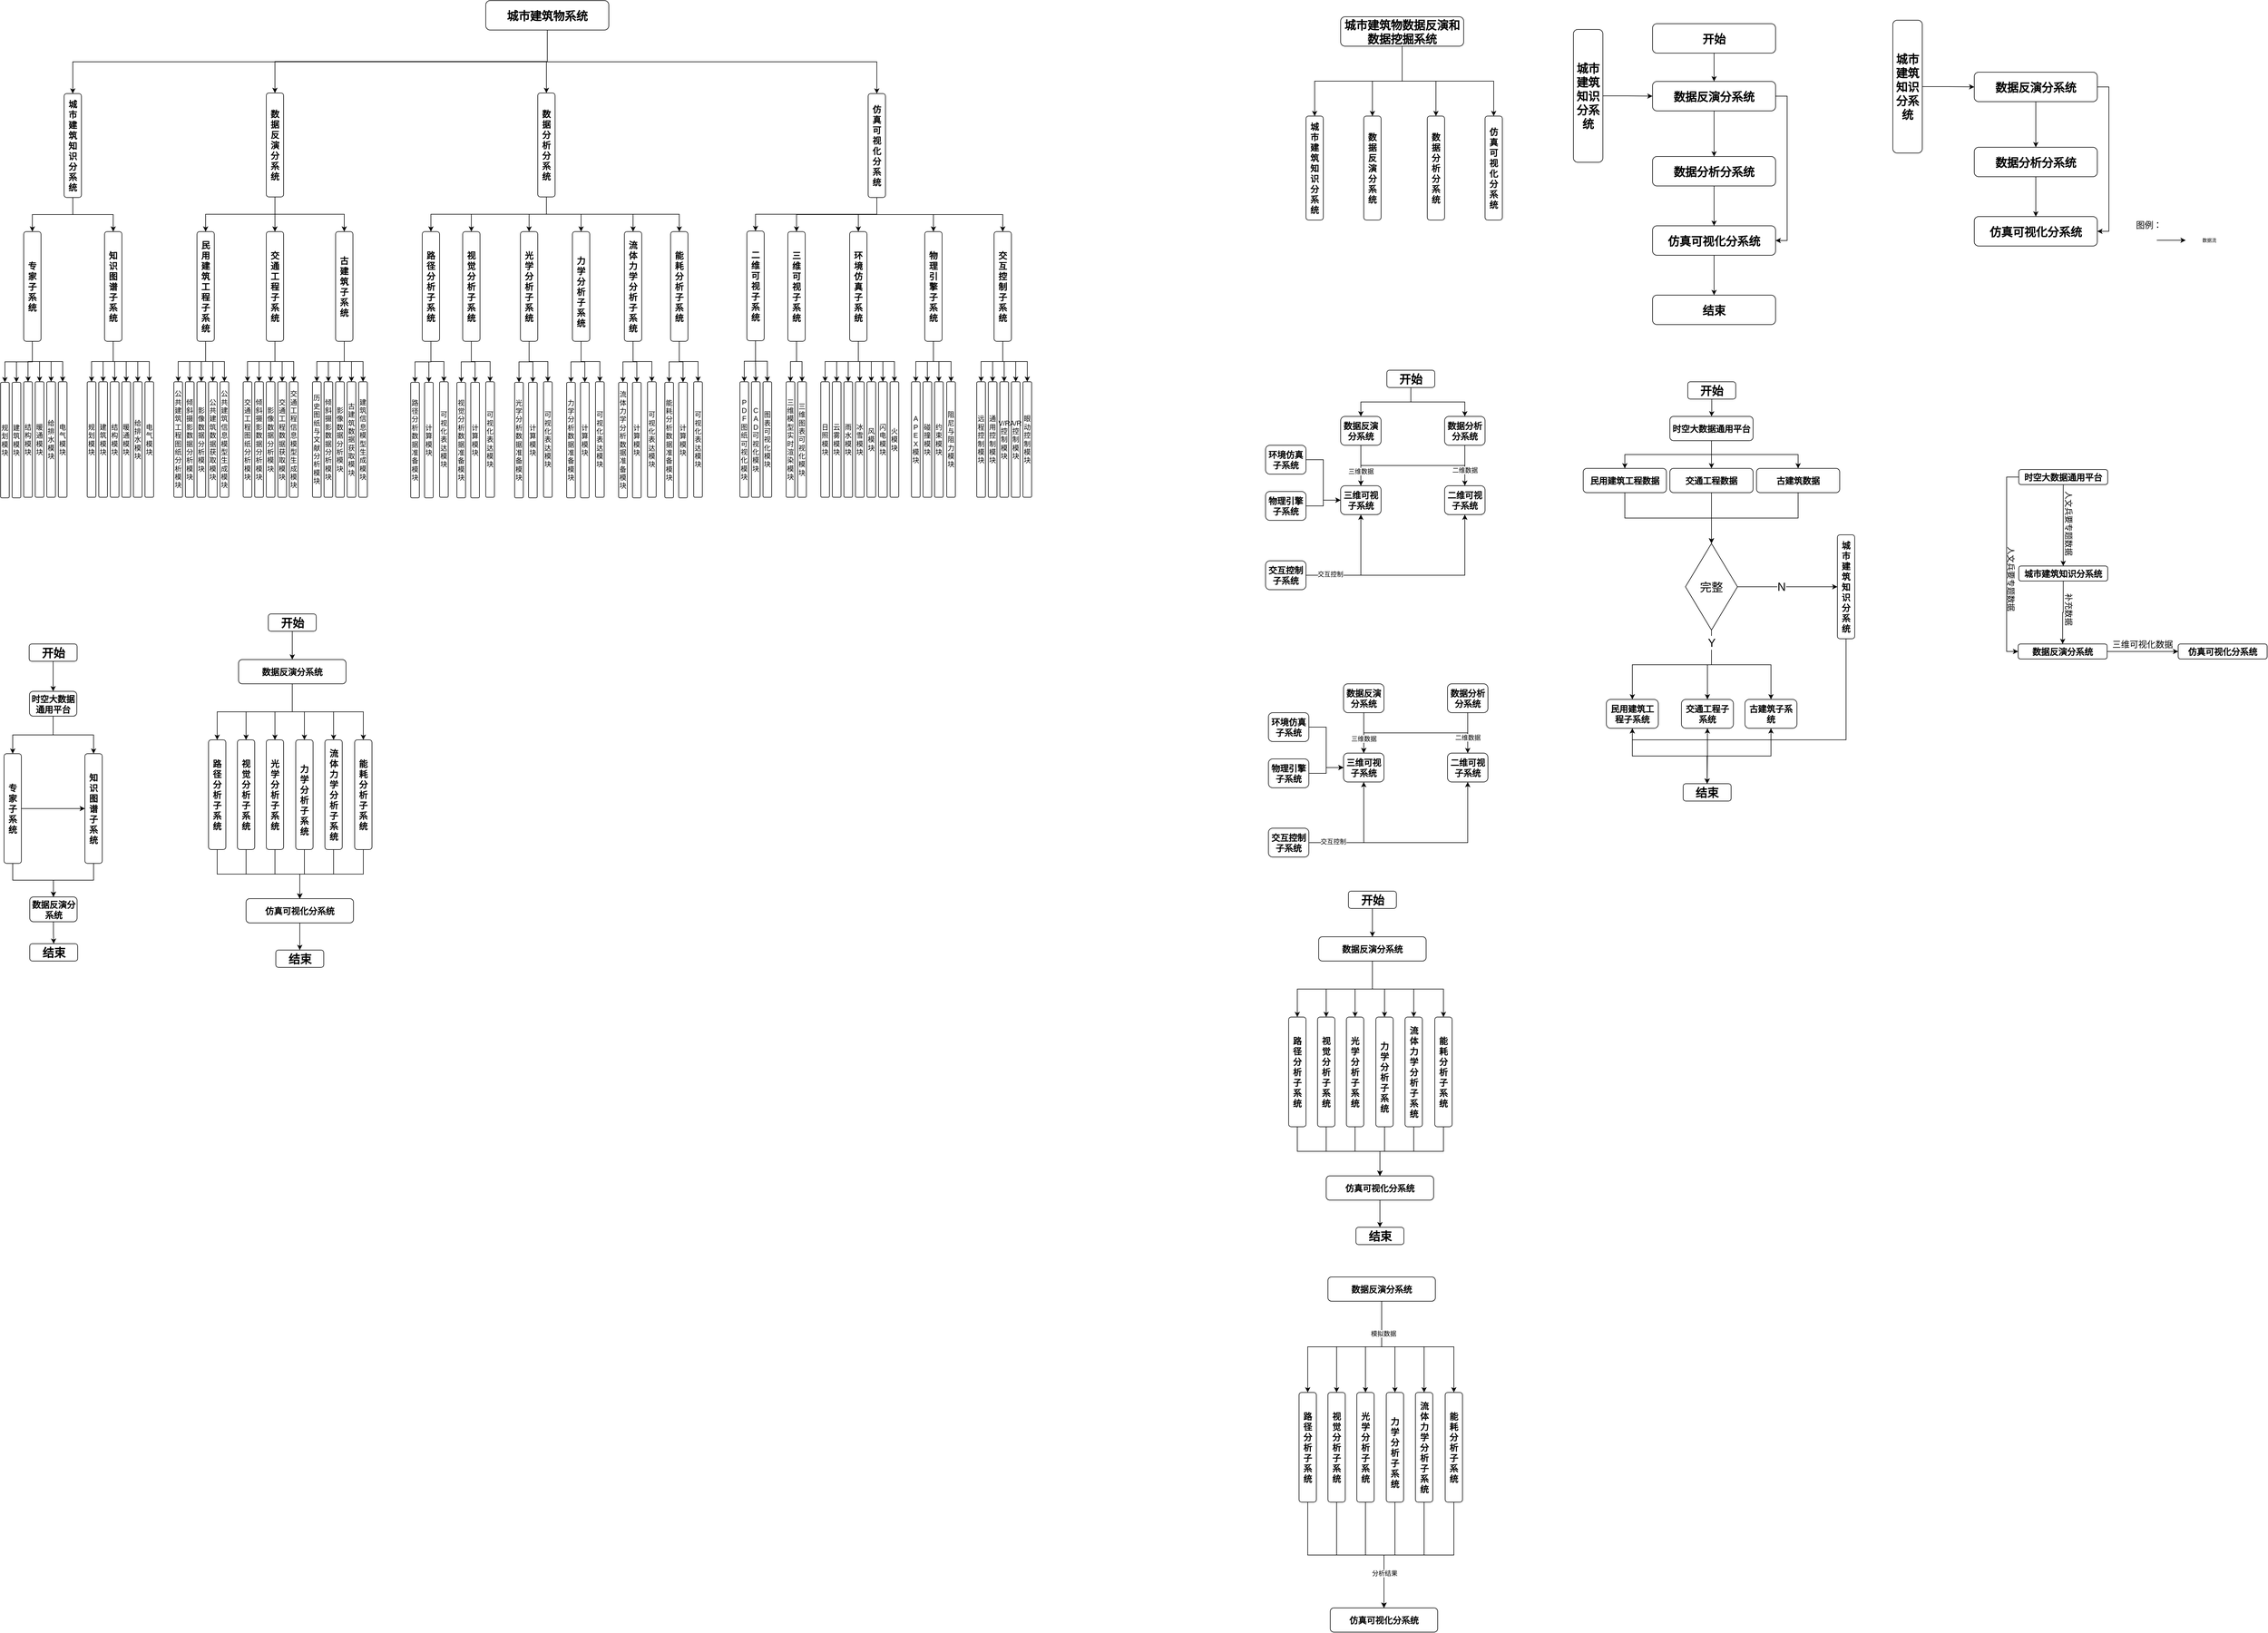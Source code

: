 <mxfile version="14.8.0" type="github">
  <diagram id="s_GMS8ftn7kM8diY95VE" name="Page-1">
    <mxGraphModel dx="-2769" dy="-66" grid="0" gridSize="10" guides="0" tooltips="1" connect="1" arrows="1" fold="1" page="0" pageScale="1" pageWidth="827" pageHeight="1169" math="0" shadow="0">
      <root>
        <mxCell id="0" />
        <mxCell id="1" parent="0" />
        <mxCell id="G2OFI__iiG1zhYpODbyy-1" style="edgeStyle=orthogonalEdgeStyle;rounded=0;orthogonalLoop=1;jettySize=auto;html=1;exitX=0.5;exitY=1;exitDx=0;exitDy=0;" parent="1" source="G2OFI__iiG1zhYpODbyy-5" target="G2OFI__iiG1zhYpODbyy-22" edge="1">
          <mxGeometry relative="1" as="geometry" />
        </mxCell>
        <mxCell id="G2OFI__iiG1zhYpODbyy-2" style="edgeStyle=orthogonalEdgeStyle;rounded=0;orthogonalLoop=1;jettySize=auto;html=1;" parent="1" source="G2OFI__iiG1zhYpODbyy-5" target="G2OFI__iiG1zhYpODbyy-16" edge="1">
          <mxGeometry relative="1" as="geometry" />
        </mxCell>
        <mxCell id="G2OFI__iiG1zhYpODbyy-3" style="edgeStyle=orthogonalEdgeStyle;rounded=0;orthogonalLoop=1;jettySize=auto;html=1;entryX=0.5;entryY=0;entryDx=0;entryDy=0;exitX=0.5;exitY=1;exitDx=0;exitDy=0;" parent="1" source="G2OFI__iiG1zhYpODbyy-5" target="G2OFI__iiG1zhYpODbyy-9" edge="1">
          <mxGeometry relative="1" as="geometry" />
        </mxCell>
        <mxCell id="G2OFI__iiG1zhYpODbyy-4" style="edgeStyle=orthogonalEdgeStyle;rounded=0;orthogonalLoop=1;jettySize=auto;html=1;exitX=0.5;exitY=1;exitDx=0;exitDy=0;" parent="1" source="G2OFI__iiG1zhYpODbyy-5" target="G2OFI__iiG1zhYpODbyy-200" edge="1">
          <mxGeometry relative="1" as="geometry" />
        </mxCell>
        <mxCell id="G2OFI__iiG1zhYpODbyy-5" value="&lt;span style=&quot;font-size: 20px&quot;&gt;&lt;/span&gt;&lt;span style=&quot;color: black ; font-size: 20px&quot;&gt;城市建筑物系统&lt;/span&gt;" style="rounded=1;whiteSpace=wrap;html=1;fontSize=20;fontStyle=1" parent="1" vertex="1">
          <mxGeometry x="5700" y="1200" width="213" height="51" as="geometry" />
        </mxCell>
        <mxCell id="G2OFI__iiG1zhYpODbyy-6" style="edgeStyle=orthogonalEdgeStyle;rounded=0;orthogonalLoop=1;jettySize=auto;html=1;fontSize=15;exitX=0.5;exitY=1;exitDx=0;exitDy=0;" parent="1" source="G2OFI__iiG1zhYpODbyy-9" target="G2OFI__iiG1zhYpODbyy-54" edge="1">
          <mxGeometry relative="1" as="geometry" />
        </mxCell>
        <mxCell id="G2OFI__iiG1zhYpODbyy-7" style="edgeStyle=orthogonalEdgeStyle;rounded=0;orthogonalLoop=1;jettySize=auto;html=1;fontSize=15;exitX=0.5;exitY=1;exitDx=0;exitDy=0;" parent="1" source="G2OFI__iiG1zhYpODbyy-9" target="G2OFI__iiG1zhYpODbyy-65" edge="1">
          <mxGeometry relative="1" as="geometry" />
        </mxCell>
        <mxCell id="G2OFI__iiG1zhYpODbyy-8" style="edgeStyle=orthogonalEdgeStyle;rounded=0;orthogonalLoop=1;jettySize=auto;html=1;fontSize=15;exitX=0.5;exitY=1;exitDx=0;exitDy=0;" parent="1" source="G2OFI__iiG1zhYpODbyy-9" target="G2OFI__iiG1zhYpODbyy-76" edge="1">
          <mxGeometry relative="1" as="geometry" />
        </mxCell>
        <mxCell id="G2OFI__iiG1zhYpODbyy-9" value="数据反演分系统" style="rounded=1;whiteSpace=wrap;html=1;fontSize=15;align=center;verticalAlign=middle;fontStyle=1" parent="1" vertex="1">
          <mxGeometry x="5320" y="1360" width="30" height="180" as="geometry" />
        </mxCell>
        <mxCell id="G2OFI__iiG1zhYpODbyy-10" style="edgeStyle=orthogonalEdgeStyle;rounded=0;orthogonalLoop=1;jettySize=auto;html=1;fontSize=15;exitX=0.5;exitY=1;exitDx=0;exitDy=0;" parent="1" source="G2OFI__iiG1zhYpODbyy-16" target="G2OFI__iiG1zhYpODbyy-85" edge="1">
          <mxGeometry relative="1" as="geometry" />
        </mxCell>
        <mxCell id="G2OFI__iiG1zhYpODbyy-11" style="edgeStyle=orthogonalEdgeStyle;rounded=0;orthogonalLoop=1;jettySize=auto;html=1;fontSize=15;exitX=0.5;exitY=1;exitDx=0;exitDy=0;" parent="1" source="G2OFI__iiG1zhYpODbyy-16" target="G2OFI__iiG1zhYpODbyy-89" edge="1">
          <mxGeometry relative="1" as="geometry" />
        </mxCell>
        <mxCell id="G2OFI__iiG1zhYpODbyy-12" style="edgeStyle=orthogonalEdgeStyle;rounded=0;orthogonalLoop=1;jettySize=auto;html=1;fontSize=15;" parent="1" source="G2OFI__iiG1zhYpODbyy-16" target="G2OFI__iiG1zhYpODbyy-93" edge="1">
          <mxGeometry relative="1" as="geometry" />
        </mxCell>
        <mxCell id="G2OFI__iiG1zhYpODbyy-13" style="edgeStyle=orthogonalEdgeStyle;rounded=0;orthogonalLoop=1;jettySize=auto;html=1;fontSize=15;exitX=0.5;exitY=1;exitDx=0;exitDy=0;" parent="1" source="G2OFI__iiG1zhYpODbyy-16" target="G2OFI__iiG1zhYpODbyy-97" edge="1">
          <mxGeometry relative="1" as="geometry" />
        </mxCell>
        <mxCell id="G2OFI__iiG1zhYpODbyy-14" style="edgeStyle=orthogonalEdgeStyle;rounded=0;orthogonalLoop=1;jettySize=auto;html=1;fontSize=15;exitX=0.5;exitY=1;exitDx=0;exitDy=0;" parent="1" source="G2OFI__iiG1zhYpODbyy-16" target="G2OFI__iiG1zhYpODbyy-101" edge="1">
          <mxGeometry relative="1" as="geometry" />
        </mxCell>
        <mxCell id="G2OFI__iiG1zhYpODbyy-15" style="edgeStyle=orthogonalEdgeStyle;rounded=0;orthogonalLoop=1;jettySize=auto;html=1;fontSize=15;exitX=0.5;exitY=1;exitDx=0;exitDy=0;" parent="1" source="G2OFI__iiG1zhYpODbyy-16" target="G2OFI__iiG1zhYpODbyy-105" edge="1">
          <mxGeometry relative="1" as="geometry" />
        </mxCell>
        <mxCell id="G2OFI__iiG1zhYpODbyy-16" value="数据分析分系统" style="rounded=1;whiteSpace=wrap;html=1;fontSize=15;align=center;verticalAlign=middle;fontStyle=1" parent="1" vertex="1">
          <mxGeometry x="5790" y="1360" width="30" height="180" as="geometry" />
        </mxCell>
        <mxCell id="G2OFI__iiG1zhYpODbyy-17" style="edgeStyle=orthogonalEdgeStyle;rounded=0;orthogonalLoop=1;jettySize=auto;html=1;fontSize=15;exitX=0.5;exitY=1;exitDx=0;exitDy=0;" parent="1" source="G2OFI__iiG1zhYpODbyy-22" target="G2OFI__iiG1zhYpODbyy-109" edge="1">
          <mxGeometry relative="1" as="geometry" />
        </mxCell>
        <mxCell id="G2OFI__iiG1zhYpODbyy-18" style="edgeStyle=orthogonalEdgeStyle;rounded=0;orthogonalLoop=1;jettySize=auto;html=1;fontSize=15;exitX=0.5;exitY=1;exitDx=0;exitDy=0;" parent="1" source="G2OFI__iiG1zhYpODbyy-22" target="G2OFI__iiG1zhYpODbyy-112" edge="1">
          <mxGeometry relative="1" as="geometry" />
        </mxCell>
        <mxCell id="G2OFI__iiG1zhYpODbyy-19" style="edgeStyle=orthogonalEdgeStyle;rounded=0;orthogonalLoop=1;jettySize=auto;html=1;fontSize=15;exitX=0.5;exitY=1;exitDx=0;exitDy=0;" parent="1" source="G2OFI__iiG1zhYpODbyy-22" target="G2OFI__iiG1zhYpODbyy-120" edge="1">
          <mxGeometry relative="1" as="geometry" />
        </mxCell>
        <mxCell id="G2OFI__iiG1zhYpODbyy-20" style="edgeStyle=orthogonalEdgeStyle;rounded=0;orthogonalLoop=1;jettySize=auto;html=1;fontSize=15;exitX=0.5;exitY=1;exitDx=0;exitDy=0;" parent="1" source="G2OFI__iiG1zhYpODbyy-22" target="G2OFI__iiG1zhYpODbyy-148" edge="1">
          <mxGeometry relative="1" as="geometry" />
        </mxCell>
        <mxCell id="G2OFI__iiG1zhYpODbyy-21" style="edgeStyle=orthogonalEdgeStyle;rounded=0;orthogonalLoop=1;jettySize=auto;html=1;fontSize=15;exitX=0.5;exitY=1;exitDx=0;exitDy=0;" parent="1" source="G2OFI__iiG1zhYpODbyy-22" target="G2OFI__iiG1zhYpODbyy-154" edge="1">
          <mxGeometry relative="1" as="geometry" />
        </mxCell>
        <mxCell id="G2OFI__iiG1zhYpODbyy-22" value="仿真可视化分系统" style="rounded=1;whiteSpace=wrap;html=1;fontSize=15;align=center;verticalAlign=middle;fontStyle=1" parent="1" vertex="1">
          <mxGeometry x="6362" y="1361" width="30" height="180" as="geometry" />
        </mxCell>
        <mxCell id="G2OFI__iiG1zhYpODbyy-23" style="edgeStyle=orthogonalEdgeStyle;rounded=0;orthogonalLoop=1;jettySize=auto;html=1;exitX=0.5;exitY=1;exitDx=0;exitDy=0;" parent="1" source="G2OFI__iiG1zhYpODbyy-29" target="G2OFI__iiG1zhYpODbyy-30" edge="1">
          <mxGeometry relative="1" as="geometry" />
        </mxCell>
        <mxCell id="G2OFI__iiG1zhYpODbyy-24" style="edgeStyle=orthogonalEdgeStyle;rounded=0;orthogonalLoop=1;jettySize=auto;html=1;exitX=0.5;exitY=1;exitDx=0;exitDy=0;" parent="1" source="G2OFI__iiG1zhYpODbyy-29" target="G2OFI__iiG1zhYpODbyy-31" edge="1">
          <mxGeometry relative="1" as="geometry" />
        </mxCell>
        <mxCell id="G2OFI__iiG1zhYpODbyy-25" style="edgeStyle=orthogonalEdgeStyle;rounded=0;orthogonalLoop=1;jettySize=auto;html=1;exitX=0.5;exitY=1;exitDx=0;exitDy=0;" parent="1" source="G2OFI__iiG1zhYpODbyy-29" target="G2OFI__iiG1zhYpODbyy-32" edge="1">
          <mxGeometry relative="1" as="geometry" />
        </mxCell>
        <mxCell id="G2OFI__iiG1zhYpODbyy-26" style="edgeStyle=orthogonalEdgeStyle;rounded=0;orthogonalLoop=1;jettySize=auto;html=1;entryX=0.5;entryY=0;entryDx=0;entryDy=0;exitX=0.5;exitY=1;exitDx=0;exitDy=0;" parent="1" source="G2OFI__iiG1zhYpODbyy-29" target="G2OFI__iiG1zhYpODbyy-33" edge="1">
          <mxGeometry relative="1" as="geometry" />
        </mxCell>
        <mxCell id="G2OFI__iiG1zhYpODbyy-27" style="edgeStyle=orthogonalEdgeStyle;rounded=0;orthogonalLoop=1;jettySize=auto;html=1;exitX=0.5;exitY=1;exitDx=0;exitDy=0;" parent="1" source="G2OFI__iiG1zhYpODbyy-29" target="G2OFI__iiG1zhYpODbyy-34" edge="1">
          <mxGeometry relative="1" as="geometry" />
        </mxCell>
        <mxCell id="G2OFI__iiG1zhYpODbyy-28" style="edgeStyle=orthogonalEdgeStyle;rounded=0;orthogonalLoop=1;jettySize=auto;html=1;fontSize=8;startArrow=none;startFill=0;exitX=0.5;exitY=1;exitDx=0;exitDy=0;" parent="1" source="G2OFI__iiG1zhYpODbyy-29" target="G2OFI__iiG1zhYpODbyy-35" edge="1">
          <mxGeometry relative="1" as="geometry" />
        </mxCell>
        <mxCell id="G2OFI__iiG1zhYpODbyy-29" value="专家子系统" style="rounded=1;whiteSpace=wrap;html=1;fontSize=15;align=center;verticalAlign=middle;fontStyle=1" parent="1" vertex="1">
          <mxGeometry x="4900" y="1600" width="30" height="190" as="geometry" />
        </mxCell>
        <mxCell id="G2OFI__iiG1zhYpODbyy-30" value="规划模块" style="rounded=1;whiteSpace=wrap;html=1;" parent="1" vertex="1">
          <mxGeometry x="4860" y="1861" width="15" height="200" as="geometry" />
        </mxCell>
        <mxCell id="G2OFI__iiG1zhYpODbyy-31" value="建筑模块" style="rounded=1;whiteSpace=wrap;html=1;" parent="1" vertex="1">
          <mxGeometry x="4880" y="1861" width="15" height="200" as="geometry" />
        </mxCell>
        <mxCell id="G2OFI__iiG1zhYpODbyy-32" value="结构模块" style="rounded=1;whiteSpace=wrap;html=1;" parent="1" vertex="1">
          <mxGeometry x="4900" y="1860" width="15" height="200" as="geometry" />
        </mxCell>
        <mxCell id="G2OFI__iiG1zhYpODbyy-33" value="给排水模块" style="rounded=1;whiteSpace=wrap;html=1;" parent="1" vertex="1">
          <mxGeometry x="4940" y="1860" width="15" height="200" as="geometry" />
        </mxCell>
        <mxCell id="G2OFI__iiG1zhYpODbyy-34" value="电气模块" style="rounded=1;whiteSpace=wrap;html=1;" parent="1" vertex="1">
          <mxGeometry x="4960" y="1860" width="15" height="200" as="geometry" />
        </mxCell>
        <mxCell id="G2OFI__iiG1zhYpODbyy-35" value="暖通模块" style="rounded=1;whiteSpace=wrap;html=1;" parent="1" vertex="1">
          <mxGeometry x="4920" y="1860" width="15" height="200" as="geometry" />
        </mxCell>
        <mxCell id="G2OFI__iiG1zhYpODbyy-36" style="edgeStyle=orthogonalEdgeStyle;rounded=0;orthogonalLoop=1;jettySize=auto;html=1;exitX=0.5;exitY=1;exitDx=0;exitDy=0;" parent="1" source="G2OFI__iiG1zhYpODbyy-42" target="G2OFI__iiG1zhYpODbyy-43" edge="1">
          <mxGeometry relative="1" as="geometry" />
        </mxCell>
        <mxCell id="G2OFI__iiG1zhYpODbyy-37" style="edgeStyle=orthogonalEdgeStyle;rounded=0;orthogonalLoop=1;jettySize=auto;html=1;exitX=0.5;exitY=1;exitDx=0;exitDy=0;" parent="1" source="G2OFI__iiG1zhYpODbyy-42" target="G2OFI__iiG1zhYpODbyy-44" edge="1">
          <mxGeometry relative="1" as="geometry" />
        </mxCell>
        <mxCell id="G2OFI__iiG1zhYpODbyy-38" style="edgeStyle=orthogonalEdgeStyle;rounded=0;orthogonalLoop=1;jettySize=auto;html=1;exitX=0.5;exitY=1;exitDx=0;exitDy=0;" parent="1" source="G2OFI__iiG1zhYpODbyy-42" target="G2OFI__iiG1zhYpODbyy-45" edge="1">
          <mxGeometry relative="1" as="geometry" />
        </mxCell>
        <mxCell id="G2OFI__iiG1zhYpODbyy-39" style="edgeStyle=orthogonalEdgeStyle;rounded=0;orthogonalLoop=1;jettySize=auto;html=1;exitX=0.5;exitY=1;exitDx=0;exitDy=0;" parent="1" source="G2OFI__iiG1zhYpODbyy-42" target="G2OFI__iiG1zhYpODbyy-46" edge="1">
          <mxGeometry relative="1" as="geometry" />
        </mxCell>
        <mxCell id="G2OFI__iiG1zhYpODbyy-40" style="edgeStyle=orthogonalEdgeStyle;rounded=0;orthogonalLoop=1;jettySize=auto;html=1;exitX=0.5;exitY=1;exitDx=0;exitDy=0;" parent="1" source="G2OFI__iiG1zhYpODbyy-42" target="G2OFI__iiG1zhYpODbyy-47" edge="1">
          <mxGeometry relative="1" as="geometry" />
        </mxCell>
        <mxCell id="G2OFI__iiG1zhYpODbyy-41" style="edgeStyle=orthogonalEdgeStyle;rounded=0;orthogonalLoop=1;jettySize=auto;html=1;fontSize=8;startArrow=none;startFill=0;exitX=0.5;exitY=1;exitDx=0;exitDy=0;" parent="1" source="G2OFI__iiG1zhYpODbyy-42" target="G2OFI__iiG1zhYpODbyy-48" edge="1">
          <mxGeometry relative="1" as="geometry" />
        </mxCell>
        <mxCell id="G2OFI__iiG1zhYpODbyy-42" value="知识图谱子系统" style="rounded=1;fontSize=15;align=center;verticalAlign=middle;labelBackgroundColor=none;labelBorderColor=none;whiteSpace=wrap;html=1;fontStyle=1" parent="1" vertex="1">
          <mxGeometry x="5040" y="1600" width="30" height="190" as="geometry" />
        </mxCell>
        <mxCell id="G2OFI__iiG1zhYpODbyy-43" value="规划模块" style="rounded=1;whiteSpace=wrap;html=1;" parent="1" vertex="1">
          <mxGeometry x="5010" y="1860" width="15" height="200" as="geometry" />
        </mxCell>
        <mxCell id="G2OFI__iiG1zhYpODbyy-44" value="建筑模块" style="rounded=1;whiteSpace=wrap;html=1;" parent="1" vertex="1">
          <mxGeometry x="5030" y="1860" width="15" height="200" as="geometry" />
        </mxCell>
        <mxCell id="G2OFI__iiG1zhYpODbyy-45" value="结构模块" style="rounded=1;whiteSpace=wrap;html=1;" parent="1" vertex="1">
          <mxGeometry x="5050" y="1860" width="15" height="200" as="geometry" />
        </mxCell>
        <mxCell id="G2OFI__iiG1zhYpODbyy-46" value="给排水模块" style="rounded=1;whiteSpace=wrap;html=1;" parent="1" vertex="1">
          <mxGeometry x="5090" y="1860" width="15" height="200" as="geometry" />
        </mxCell>
        <mxCell id="G2OFI__iiG1zhYpODbyy-47" value="电气模块" style="rounded=1;whiteSpace=wrap;html=1;" parent="1" vertex="1">
          <mxGeometry x="5110" y="1860" width="15" height="200" as="geometry" />
        </mxCell>
        <mxCell id="G2OFI__iiG1zhYpODbyy-48" value="暖通模块" style="rounded=1;whiteSpace=wrap;html=1;" parent="1" vertex="1">
          <mxGeometry x="5070" y="1860" width="15" height="200" as="geometry" />
        </mxCell>
        <mxCell id="G2OFI__iiG1zhYpODbyy-49" style="edgeStyle=orthogonalEdgeStyle;rounded=0;orthogonalLoop=1;jettySize=auto;html=1;exitX=0.5;exitY=1;exitDx=0;exitDy=0;" parent="1" source="G2OFI__iiG1zhYpODbyy-54" target="G2OFI__iiG1zhYpODbyy-55" edge="1">
          <mxGeometry relative="1" as="geometry" />
        </mxCell>
        <mxCell id="G2OFI__iiG1zhYpODbyy-50" style="edgeStyle=orthogonalEdgeStyle;rounded=0;orthogonalLoop=1;jettySize=auto;html=1;exitX=0.5;exitY=1;exitDx=0;exitDy=0;" parent="1" source="G2OFI__iiG1zhYpODbyy-54" target="G2OFI__iiG1zhYpODbyy-56" edge="1">
          <mxGeometry relative="1" as="geometry" />
        </mxCell>
        <mxCell id="G2OFI__iiG1zhYpODbyy-51" style="edgeStyle=orthogonalEdgeStyle;rounded=0;orthogonalLoop=1;jettySize=auto;html=1;exitX=0.5;exitY=1;exitDx=0;exitDy=0;" parent="1" source="G2OFI__iiG1zhYpODbyy-54" target="G2OFI__iiG1zhYpODbyy-57" edge="1">
          <mxGeometry relative="1" as="geometry" />
        </mxCell>
        <mxCell id="G2OFI__iiG1zhYpODbyy-52" style="edgeStyle=orthogonalEdgeStyle;rounded=0;orthogonalLoop=1;jettySize=auto;html=1;exitX=0.5;exitY=1;exitDx=0;exitDy=0;" parent="1" source="G2OFI__iiG1zhYpODbyy-54" target="G2OFI__iiG1zhYpODbyy-58" edge="1">
          <mxGeometry relative="1" as="geometry" />
        </mxCell>
        <mxCell id="G2OFI__iiG1zhYpODbyy-53" style="edgeStyle=orthogonalEdgeStyle;rounded=0;orthogonalLoop=1;jettySize=auto;html=1;exitX=0.5;exitY=1;exitDx=0;exitDy=0;" parent="1" source="G2OFI__iiG1zhYpODbyy-54" target="G2OFI__iiG1zhYpODbyy-59" edge="1">
          <mxGeometry relative="1" as="geometry" />
        </mxCell>
        <mxCell id="G2OFI__iiG1zhYpODbyy-54" value="民用建筑工程子系统" style="rounded=1;whiteSpace=wrap;html=1;fontSize=15;align=center;verticalAlign=middle;fontStyle=1" parent="1" vertex="1">
          <mxGeometry x="5200" y="1600" width="30" height="190" as="geometry" />
        </mxCell>
        <mxCell id="G2OFI__iiG1zhYpODbyy-55" value="公共建筑工程图纸分析模块" style="rounded=1;whiteSpace=wrap;html=1;" parent="1" vertex="1">
          <mxGeometry x="5160" y="1860" width="15" height="200" as="geometry" />
        </mxCell>
        <mxCell id="G2OFI__iiG1zhYpODbyy-56" value="倾斜摄影数据分析模块" style="rounded=1;whiteSpace=wrap;html=1;" parent="1" vertex="1">
          <mxGeometry x="5180" y="1860" width="15" height="200" as="geometry" />
        </mxCell>
        <mxCell id="G2OFI__iiG1zhYpODbyy-57" value="影像数据分析模块" style="rounded=1;whiteSpace=wrap;html=1;" parent="1" vertex="1">
          <mxGeometry x="5200" y="1860" width="15" height="200" as="geometry" />
        </mxCell>
        <mxCell id="G2OFI__iiG1zhYpODbyy-58" value="公共建筑数据获取模块" style="rounded=1;whiteSpace=wrap;html=1;" parent="1" vertex="1">
          <mxGeometry x="5220" y="1860" width="15" height="200" as="geometry" />
        </mxCell>
        <mxCell id="G2OFI__iiG1zhYpODbyy-59" value="公共建筑信息模型生成模块" style="rounded=1;whiteSpace=wrap;html=1;" parent="1" vertex="1">
          <mxGeometry x="5240" y="1860" width="15" height="200" as="geometry" />
        </mxCell>
        <mxCell id="G2OFI__iiG1zhYpODbyy-60" style="edgeStyle=orthogonalEdgeStyle;rounded=0;orthogonalLoop=1;jettySize=auto;html=1;entryX=0.5;entryY=0;entryDx=0;entryDy=0;exitX=0.5;exitY=1;exitDx=0;exitDy=0;" parent="1" source="G2OFI__iiG1zhYpODbyy-65" target="G2OFI__iiG1zhYpODbyy-66" edge="1">
          <mxGeometry relative="1" as="geometry" />
        </mxCell>
        <mxCell id="G2OFI__iiG1zhYpODbyy-61" style="edgeStyle=orthogonalEdgeStyle;rounded=0;orthogonalLoop=1;jettySize=auto;html=1;exitX=0.5;exitY=1;exitDx=0;exitDy=0;" parent="1" source="G2OFI__iiG1zhYpODbyy-65" target="G2OFI__iiG1zhYpODbyy-67" edge="1">
          <mxGeometry relative="1" as="geometry" />
        </mxCell>
        <mxCell id="G2OFI__iiG1zhYpODbyy-62" style="edgeStyle=orthogonalEdgeStyle;rounded=0;orthogonalLoop=1;jettySize=auto;html=1;entryX=0.5;entryY=0;entryDx=0;entryDy=0;" parent="1" source="G2OFI__iiG1zhYpODbyy-65" target="G2OFI__iiG1zhYpODbyy-68" edge="1">
          <mxGeometry relative="1" as="geometry" />
        </mxCell>
        <mxCell id="G2OFI__iiG1zhYpODbyy-63" style="edgeStyle=orthogonalEdgeStyle;rounded=0;orthogonalLoop=1;jettySize=auto;html=1;exitX=0.5;exitY=1;exitDx=0;exitDy=0;" parent="1" source="G2OFI__iiG1zhYpODbyy-65" target="G2OFI__iiG1zhYpODbyy-69" edge="1">
          <mxGeometry relative="1" as="geometry" />
        </mxCell>
        <mxCell id="G2OFI__iiG1zhYpODbyy-64" style="edgeStyle=orthogonalEdgeStyle;rounded=0;orthogonalLoop=1;jettySize=auto;html=1;entryX=0.5;entryY=0;entryDx=0;entryDy=0;exitX=0.5;exitY=1;exitDx=0;exitDy=0;" parent="1" source="G2OFI__iiG1zhYpODbyy-65" target="G2OFI__iiG1zhYpODbyy-70" edge="1">
          <mxGeometry relative="1" as="geometry" />
        </mxCell>
        <mxCell id="G2OFI__iiG1zhYpODbyy-65" value="交通工程子系统" style="rounded=1;whiteSpace=wrap;html=1;fontSize=15;align=center;verticalAlign=middle;fontStyle=1" parent="1" vertex="1">
          <mxGeometry x="5320" y="1600" width="30" height="190" as="geometry" />
        </mxCell>
        <mxCell id="G2OFI__iiG1zhYpODbyy-66" value="交通工程图纸分析模块" style="rounded=1;whiteSpace=wrap;html=1;" parent="1" vertex="1">
          <mxGeometry x="5280" y="1860" width="15" height="200" as="geometry" />
        </mxCell>
        <mxCell id="G2OFI__iiG1zhYpODbyy-67" value="倾斜摄影数据分析模块" style="rounded=1;whiteSpace=wrap;html=1;" parent="1" vertex="1">
          <mxGeometry x="5300" y="1860" width="15" height="200" as="geometry" />
        </mxCell>
        <mxCell id="G2OFI__iiG1zhYpODbyy-68" value="影像数据分析模块" style="rounded=1;whiteSpace=wrap;html=1;" parent="1" vertex="1">
          <mxGeometry x="5320" y="1860" width="15" height="200" as="geometry" />
        </mxCell>
        <mxCell id="G2OFI__iiG1zhYpODbyy-69" value="交通工程数据获取模块" style="rounded=1;whiteSpace=wrap;html=1;" parent="1" vertex="1">
          <mxGeometry x="5340" y="1860" width="15" height="200" as="geometry" />
        </mxCell>
        <mxCell id="G2OFI__iiG1zhYpODbyy-70" value="交通工程信息模型生成模块" style="rounded=1;whiteSpace=wrap;html=1;" parent="1" vertex="1">
          <mxGeometry x="5360" y="1860" width="15" height="200" as="geometry" />
        </mxCell>
        <mxCell id="G2OFI__iiG1zhYpODbyy-71" style="edgeStyle=orthogonalEdgeStyle;rounded=0;orthogonalLoop=1;jettySize=auto;html=1;exitX=0.5;exitY=1;exitDx=0;exitDy=0;" parent="1" source="G2OFI__iiG1zhYpODbyy-76" target="G2OFI__iiG1zhYpODbyy-77" edge="1">
          <mxGeometry relative="1" as="geometry" />
        </mxCell>
        <mxCell id="G2OFI__iiG1zhYpODbyy-72" style="edgeStyle=orthogonalEdgeStyle;rounded=0;orthogonalLoop=1;jettySize=auto;html=1;exitX=0.5;exitY=1;exitDx=0;exitDy=0;" parent="1" source="G2OFI__iiG1zhYpODbyy-76" target="G2OFI__iiG1zhYpODbyy-78" edge="1">
          <mxGeometry relative="1" as="geometry" />
        </mxCell>
        <mxCell id="G2OFI__iiG1zhYpODbyy-73" style="edgeStyle=orthogonalEdgeStyle;rounded=0;orthogonalLoop=1;jettySize=auto;html=1;exitX=0.5;exitY=1;exitDx=0;exitDy=0;" parent="1" source="G2OFI__iiG1zhYpODbyy-76" target="G2OFI__iiG1zhYpODbyy-79" edge="1">
          <mxGeometry relative="1" as="geometry" />
        </mxCell>
        <mxCell id="G2OFI__iiG1zhYpODbyy-74" style="edgeStyle=orthogonalEdgeStyle;rounded=0;orthogonalLoop=1;jettySize=auto;html=1;exitX=0.5;exitY=1;exitDx=0;exitDy=0;" parent="1" source="G2OFI__iiG1zhYpODbyy-76" target="G2OFI__iiG1zhYpODbyy-80" edge="1">
          <mxGeometry relative="1" as="geometry" />
        </mxCell>
        <mxCell id="G2OFI__iiG1zhYpODbyy-75" style="edgeStyle=orthogonalEdgeStyle;rounded=0;orthogonalLoop=1;jettySize=auto;html=1;exitX=0.5;exitY=1;exitDx=0;exitDy=0;" parent="1" source="G2OFI__iiG1zhYpODbyy-76" target="G2OFI__iiG1zhYpODbyy-81" edge="1">
          <mxGeometry relative="1" as="geometry" />
        </mxCell>
        <mxCell id="G2OFI__iiG1zhYpODbyy-76" value="古建筑子系统" style="rounded=1;whiteSpace=wrap;html=1;fontSize=15;align=center;verticalAlign=middle;fontStyle=1" parent="1" vertex="1">
          <mxGeometry x="5440" y="1600" width="30" height="190" as="geometry" />
        </mxCell>
        <mxCell id="G2OFI__iiG1zhYpODbyy-77" value="历史图纸与文献分析模块" style="rounded=1;whiteSpace=wrap;html=1;" parent="1" vertex="1">
          <mxGeometry x="5400" y="1860" width="15" height="200" as="geometry" />
        </mxCell>
        <mxCell id="G2OFI__iiG1zhYpODbyy-78" value="倾斜摄影数据分析模块" style="rounded=1;whiteSpace=wrap;html=1;" parent="1" vertex="1">
          <mxGeometry x="5420" y="1860" width="15" height="200" as="geometry" />
        </mxCell>
        <mxCell id="G2OFI__iiG1zhYpODbyy-79" value="影像数据分析模块" style="rounded=1;whiteSpace=wrap;html=1;" parent="1" vertex="1">
          <mxGeometry x="5440" y="1860" width="15" height="200" as="geometry" />
        </mxCell>
        <mxCell id="G2OFI__iiG1zhYpODbyy-80" value="古建筑数据获取模块" style="rounded=1;whiteSpace=wrap;html=1;" parent="1" vertex="1">
          <mxGeometry x="5460" y="1860" width="15" height="200" as="geometry" />
        </mxCell>
        <mxCell id="G2OFI__iiG1zhYpODbyy-81" value="建筑信息模型生成模块" style="rounded=1;whiteSpace=wrap;html=1;" parent="1" vertex="1">
          <mxGeometry x="5480" y="1860" width="15" height="200" as="geometry" />
        </mxCell>
        <mxCell id="G2OFI__iiG1zhYpODbyy-82" style="edgeStyle=orthogonalEdgeStyle;rounded=0;orthogonalLoop=1;jettySize=auto;html=1;fontSize=15;exitX=0.5;exitY=1;exitDx=0;exitDy=0;" parent="1" source="G2OFI__iiG1zhYpODbyy-85" target="G2OFI__iiG1zhYpODbyy-121" edge="1">
          <mxGeometry relative="1" as="geometry" />
        </mxCell>
        <mxCell id="G2OFI__iiG1zhYpODbyy-83" style="edgeStyle=orthogonalEdgeStyle;rounded=0;orthogonalLoop=1;jettySize=auto;html=1;fontSize=15;" parent="1" source="G2OFI__iiG1zhYpODbyy-85" target="G2OFI__iiG1zhYpODbyy-122" edge="1">
          <mxGeometry relative="1" as="geometry" />
        </mxCell>
        <mxCell id="G2OFI__iiG1zhYpODbyy-84" style="edgeStyle=orthogonalEdgeStyle;rounded=0;orthogonalLoop=1;jettySize=auto;html=1;fontSize=15;" parent="1" source="G2OFI__iiG1zhYpODbyy-85" target="G2OFI__iiG1zhYpODbyy-123" edge="1">
          <mxGeometry relative="1" as="geometry" />
        </mxCell>
        <mxCell id="G2OFI__iiG1zhYpODbyy-85" value="路径分析子系统" style="rounded=1;whiteSpace=wrap;html=1;fontSize=15;fontStyle=1" parent="1" vertex="1">
          <mxGeometry x="5590" y="1600" width="30" height="190" as="geometry" />
        </mxCell>
        <mxCell id="G2OFI__iiG1zhYpODbyy-86" style="edgeStyle=orthogonalEdgeStyle;rounded=0;orthogonalLoop=1;jettySize=auto;html=1;fontSize=15;" parent="1" source="G2OFI__iiG1zhYpODbyy-89" target="G2OFI__iiG1zhYpODbyy-124" edge="1">
          <mxGeometry relative="1" as="geometry" />
        </mxCell>
        <mxCell id="G2OFI__iiG1zhYpODbyy-87" style="edgeStyle=orthogonalEdgeStyle;rounded=0;orthogonalLoop=1;jettySize=auto;html=1;fontSize=15;" parent="1" source="G2OFI__iiG1zhYpODbyy-89" target="G2OFI__iiG1zhYpODbyy-125" edge="1">
          <mxGeometry relative="1" as="geometry" />
        </mxCell>
        <mxCell id="G2OFI__iiG1zhYpODbyy-88" style="edgeStyle=orthogonalEdgeStyle;rounded=0;orthogonalLoop=1;jettySize=auto;html=1;fontSize=15;exitX=0.5;exitY=1;exitDx=0;exitDy=0;" parent="1" source="G2OFI__iiG1zhYpODbyy-89" target="G2OFI__iiG1zhYpODbyy-126" edge="1">
          <mxGeometry relative="1" as="geometry" />
        </mxCell>
        <mxCell id="G2OFI__iiG1zhYpODbyy-89" value="视觉分析子系统" style="rounded=1;whiteSpace=wrap;html=1;fontSize=15;fontStyle=1" parent="1" vertex="1">
          <mxGeometry x="5660" y="1600" width="30" height="190" as="geometry" />
        </mxCell>
        <mxCell id="G2OFI__iiG1zhYpODbyy-90" style="edgeStyle=orthogonalEdgeStyle;rounded=0;orthogonalLoop=1;jettySize=auto;html=1;fontSize=15;" parent="1" source="G2OFI__iiG1zhYpODbyy-93" target="G2OFI__iiG1zhYpODbyy-127" edge="1">
          <mxGeometry relative="1" as="geometry" />
        </mxCell>
        <mxCell id="G2OFI__iiG1zhYpODbyy-91" style="edgeStyle=orthogonalEdgeStyle;rounded=0;orthogonalLoop=1;jettySize=auto;html=1;fontSize=15;" parent="1" source="G2OFI__iiG1zhYpODbyy-93" target="G2OFI__iiG1zhYpODbyy-128" edge="1">
          <mxGeometry relative="1" as="geometry" />
        </mxCell>
        <mxCell id="G2OFI__iiG1zhYpODbyy-92" style="edgeStyle=orthogonalEdgeStyle;rounded=0;orthogonalLoop=1;jettySize=auto;html=1;entryX=0.5;entryY=0;entryDx=0;entryDy=0;fontSize=15;exitX=0.5;exitY=1;exitDx=0;exitDy=0;" parent="1" source="G2OFI__iiG1zhYpODbyy-93" target="G2OFI__iiG1zhYpODbyy-129" edge="1">
          <mxGeometry relative="1" as="geometry" />
        </mxCell>
        <mxCell id="G2OFI__iiG1zhYpODbyy-93" value="光学分析子系统" style="rounded=1;whiteSpace=wrap;html=1;fontSize=15;fontStyle=1" parent="1" vertex="1">
          <mxGeometry x="5760" y="1600" width="30" height="190" as="geometry" />
        </mxCell>
        <mxCell id="G2OFI__iiG1zhYpODbyy-94" style="edgeStyle=orthogonalEdgeStyle;rounded=0;orthogonalLoop=1;jettySize=auto;html=1;fontSize=15;" parent="1" source="G2OFI__iiG1zhYpODbyy-97" target="G2OFI__iiG1zhYpODbyy-130" edge="1">
          <mxGeometry relative="1" as="geometry" />
        </mxCell>
        <mxCell id="G2OFI__iiG1zhYpODbyy-95" style="edgeStyle=orthogonalEdgeStyle;rounded=0;orthogonalLoop=1;jettySize=auto;html=1;fontSize=15;" parent="1" source="G2OFI__iiG1zhYpODbyy-97" target="G2OFI__iiG1zhYpODbyy-131" edge="1">
          <mxGeometry relative="1" as="geometry" />
        </mxCell>
        <mxCell id="G2OFI__iiG1zhYpODbyy-96" style="edgeStyle=orthogonalEdgeStyle;rounded=0;orthogonalLoop=1;jettySize=auto;html=1;fontSize=15;exitX=0.5;exitY=1;exitDx=0;exitDy=0;" parent="1" source="G2OFI__iiG1zhYpODbyy-97" target="G2OFI__iiG1zhYpODbyy-132" edge="1">
          <mxGeometry relative="1" as="geometry" />
        </mxCell>
        <mxCell id="G2OFI__iiG1zhYpODbyy-97" value="&lt;br style=&quot;font-size: 15px&quot;&gt;力学分析子系统" style="rounded=1;whiteSpace=wrap;html=1;fontSize=15;fontStyle=1" parent="1" vertex="1">
          <mxGeometry x="5850" y="1600" width="30" height="190" as="geometry" />
        </mxCell>
        <mxCell id="G2OFI__iiG1zhYpODbyy-98" style="edgeStyle=orthogonalEdgeStyle;rounded=0;orthogonalLoop=1;jettySize=auto;html=1;fontSize=15;" parent="1" source="G2OFI__iiG1zhYpODbyy-101" target="G2OFI__iiG1zhYpODbyy-133" edge="1">
          <mxGeometry relative="1" as="geometry" />
        </mxCell>
        <mxCell id="G2OFI__iiG1zhYpODbyy-99" style="edgeStyle=orthogonalEdgeStyle;rounded=0;orthogonalLoop=1;jettySize=auto;html=1;fontSize=15;" parent="1" source="G2OFI__iiG1zhYpODbyy-101" target="G2OFI__iiG1zhYpODbyy-134" edge="1">
          <mxGeometry relative="1" as="geometry" />
        </mxCell>
        <mxCell id="G2OFI__iiG1zhYpODbyy-100" style="edgeStyle=orthogonalEdgeStyle;rounded=0;orthogonalLoop=1;jettySize=auto;html=1;fontSize=15;exitX=0.5;exitY=1;exitDx=0;exitDy=0;" parent="1" source="G2OFI__iiG1zhYpODbyy-101" target="G2OFI__iiG1zhYpODbyy-135" edge="1">
          <mxGeometry relative="1" as="geometry" />
        </mxCell>
        <mxCell id="G2OFI__iiG1zhYpODbyy-101" value="流体力学分析子系统" style="rounded=1;whiteSpace=wrap;html=1;imageWidth=2;fontSize=15;fontStyle=1" parent="1" vertex="1">
          <mxGeometry x="5940" y="1600" width="30" height="190" as="geometry" />
        </mxCell>
        <mxCell id="G2OFI__iiG1zhYpODbyy-102" style="edgeStyle=orthogonalEdgeStyle;rounded=0;orthogonalLoop=1;jettySize=auto;html=1;fontSize=15;" parent="1" source="G2OFI__iiG1zhYpODbyy-105" target="G2OFI__iiG1zhYpODbyy-136" edge="1">
          <mxGeometry relative="1" as="geometry" />
        </mxCell>
        <mxCell id="G2OFI__iiG1zhYpODbyy-103" style="edgeStyle=orthogonalEdgeStyle;rounded=0;orthogonalLoop=1;jettySize=auto;html=1;fontSize=15;" parent="1" source="G2OFI__iiG1zhYpODbyy-105" target="G2OFI__iiG1zhYpODbyy-137" edge="1">
          <mxGeometry relative="1" as="geometry" />
        </mxCell>
        <mxCell id="G2OFI__iiG1zhYpODbyy-104" style="edgeStyle=orthogonalEdgeStyle;rounded=0;orthogonalLoop=1;jettySize=auto;html=1;fontSize=15;exitX=0.5;exitY=1;exitDx=0;exitDy=0;" parent="1" source="G2OFI__iiG1zhYpODbyy-105" target="G2OFI__iiG1zhYpODbyy-138" edge="1">
          <mxGeometry relative="1" as="geometry" />
        </mxCell>
        <mxCell id="G2OFI__iiG1zhYpODbyy-105" value="能耗分析子系统" style="rounded=1;whiteSpace=wrap;html=1;imageWidth=2;fontSize=15;fontStyle=1" parent="1" vertex="1">
          <mxGeometry x="6020" y="1600" width="30" height="190" as="geometry" />
        </mxCell>
        <mxCell id="G2OFI__iiG1zhYpODbyy-106" style="edgeStyle=orthogonalEdgeStyle;rounded=0;orthogonalLoop=1;jettySize=auto;html=1;fontSize=15;exitX=0.5;exitY=1;exitDx=0;exitDy=0;" parent="1" source="G2OFI__iiG1zhYpODbyy-109" target="G2OFI__iiG1zhYpODbyy-139" edge="1">
          <mxGeometry relative="1" as="geometry" />
        </mxCell>
        <mxCell id="G2OFI__iiG1zhYpODbyy-107" style="edgeStyle=orthogonalEdgeStyle;rounded=0;orthogonalLoop=1;jettySize=auto;html=1;fontSize=15;" parent="1" source="G2OFI__iiG1zhYpODbyy-109" target="G2OFI__iiG1zhYpODbyy-140" edge="1">
          <mxGeometry relative="1" as="geometry" />
        </mxCell>
        <mxCell id="G2OFI__iiG1zhYpODbyy-108" style="edgeStyle=orthogonalEdgeStyle;rounded=0;orthogonalLoop=1;jettySize=auto;html=1;fontSize=15;exitX=0.5;exitY=1;exitDx=0;exitDy=0;" parent="1" source="G2OFI__iiG1zhYpODbyy-109" target="G2OFI__iiG1zhYpODbyy-141" edge="1">
          <mxGeometry relative="1" as="geometry" />
        </mxCell>
        <mxCell id="G2OFI__iiG1zhYpODbyy-109" value="二维可视子系统" style="rounded=1;whiteSpace=wrap;html=1;fontSize=15;align=center;verticalAlign=middle;fontStyle=1" parent="1" vertex="1">
          <mxGeometry x="6152" y="1599" width="30" height="190" as="geometry" />
        </mxCell>
        <mxCell id="G2OFI__iiG1zhYpODbyy-110" style="edgeStyle=orthogonalEdgeStyle;rounded=0;orthogonalLoop=1;jettySize=auto;html=1;fontSize=15;" parent="1" source="G2OFI__iiG1zhYpODbyy-112" target="G2OFI__iiG1zhYpODbyy-142" edge="1">
          <mxGeometry relative="1" as="geometry" />
        </mxCell>
        <mxCell id="G2OFI__iiG1zhYpODbyy-111" style="edgeStyle=orthogonalEdgeStyle;rounded=0;orthogonalLoop=1;jettySize=auto;html=1;fontSize=15;" parent="1" source="G2OFI__iiG1zhYpODbyy-112" target="G2OFI__iiG1zhYpODbyy-143" edge="1">
          <mxGeometry relative="1" as="geometry" />
        </mxCell>
        <mxCell id="G2OFI__iiG1zhYpODbyy-112" value="三维可视子系统" style="rounded=1;whiteSpace=wrap;html=1;fontSize=15;align=center;verticalAlign=middle;fontStyle=1" parent="1" vertex="1">
          <mxGeometry x="6223" y="1600" width="30" height="190" as="geometry" />
        </mxCell>
        <mxCell id="G2OFI__iiG1zhYpODbyy-113" style="edgeStyle=orthogonalEdgeStyle;rounded=0;orthogonalLoop=1;jettySize=auto;html=1;fontSize=15;exitX=0.5;exitY=1;exitDx=0;exitDy=0;" parent="1" source="G2OFI__iiG1zhYpODbyy-120" target="G2OFI__iiG1zhYpODbyy-155" edge="1">
          <mxGeometry relative="1" as="geometry" />
        </mxCell>
        <mxCell id="G2OFI__iiG1zhYpODbyy-114" style="edgeStyle=orthogonalEdgeStyle;rounded=0;orthogonalLoop=1;jettySize=auto;html=1;fontSize=15;exitX=0.5;exitY=1;exitDx=0;exitDy=0;" parent="1" source="G2OFI__iiG1zhYpODbyy-120" target="G2OFI__iiG1zhYpODbyy-156" edge="1">
          <mxGeometry relative="1" as="geometry" />
        </mxCell>
        <mxCell id="G2OFI__iiG1zhYpODbyy-115" style="edgeStyle=orthogonalEdgeStyle;rounded=0;orthogonalLoop=1;jettySize=auto;html=1;fontSize=15;exitX=0.5;exitY=1;exitDx=0;exitDy=0;" parent="1" source="G2OFI__iiG1zhYpODbyy-120" target="G2OFI__iiG1zhYpODbyy-157" edge="1">
          <mxGeometry relative="1" as="geometry" />
        </mxCell>
        <mxCell id="G2OFI__iiG1zhYpODbyy-116" style="edgeStyle=orthogonalEdgeStyle;rounded=0;orthogonalLoop=1;jettySize=auto;html=1;fontSize=15;exitX=0.5;exitY=1;exitDx=0;exitDy=0;" parent="1" source="G2OFI__iiG1zhYpODbyy-120" target="G2OFI__iiG1zhYpODbyy-158" edge="1">
          <mxGeometry relative="1" as="geometry" />
        </mxCell>
        <mxCell id="G2OFI__iiG1zhYpODbyy-117" style="edgeStyle=orthogonalEdgeStyle;rounded=0;orthogonalLoop=1;jettySize=auto;html=1;fontSize=15;exitX=0.5;exitY=1;exitDx=0;exitDy=0;" parent="1" source="G2OFI__iiG1zhYpODbyy-120" target="G2OFI__iiG1zhYpODbyy-159" edge="1">
          <mxGeometry relative="1" as="geometry" />
        </mxCell>
        <mxCell id="G2OFI__iiG1zhYpODbyy-118" style="edgeStyle=orthogonalEdgeStyle;rounded=0;orthogonalLoop=1;jettySize=auto;html=1;fontSize=15;exitX=0.5;exitY=1;exitDx=0;exitDy=0;" parent="1" source="G2OFI__iiG1zhYpODbyy-120" target="G2OFI__iiG1zhYpODbyy-160" edge="1">
          <mxGeometry relative="1" as="geometry" />
        </mxCell>
        <mxCell id="G2OFI__iiG1zhYpODbyy-119" style="edgeStyle=orthogonalEdgeStyle;rounded=0;orthogonalLoop=1;jettySize=auto;html=1;fontSize=15;exitX=0.5;exitY=1;exitDx=0;exitDy=0;" parent="1" source="G2OFI__iiG1zhYpODbyy-120" target="G2OFI__iiG1zhYpODbyy-161" edge="1">
          <mxGeometry relative="1" as="geometry" />
        </mxCell>
        <mxCell id="G2OFI__iiG1zhYpODbyy-120" value="环境仿真子系统" style="rounded=1;whiteSpace=wrap;html=1;fontSize=15;align=center;verticalAlign=middle;fontStyle=1" parent="1" vertex="1">
          <mxGeometry x="6330" y="1600" width="30" height="190" as="geometry" />
        </mxCell>
        <mxCell id="G2OFI__iiG1zhYpODbyy-121" value="路径分析数据准备模块" style="rounded=1;whiteSpace=wrap;html=1;" parent="1" vertex="1">
          <mxGeometry x="5570" y="1861" width="15" height="200" as="geometry" />
        </mxCell>
        <mxCell id="G2OFI__iiG1zhYpODbyy-122" value="计算模块" style="rounded=1;whiteSpace=wrap;html=1;" parent="1" vertex="1">
          <mxGeometry x="5594" y="1861" width="15" height="200" as="geometry" />
        </mxCell>
        <mxCell id="G2OFI__iiG1zhYpODbyy-123" value="可视化表达模块" style="rounded=1;whiteSpace=wrap;html=1;" parent="1" vertex="1">
          <mxGeometry x="5620" y="1860" width="15" height="200" as="geometry" />
        </mxCell>
        <mxCell id="G2OFI__iiG1zhYpODbyy-124" value="视觉分析数据准备模块" style="rounded=1;whiteSpace=wrap;html=1;" parent="1" vertex="1">
          <mxGeometry x="5650" y="1861" width="15" height="200" as="geometry" />
        </mxCell>
        <mxCell id="G2OFI__iiG1zhYpODbyy-125" value="计算模块" style="rounded=1;whiteSpace=wrap;html=1;" parent="1" vertex="1">
          <mxGeometry x="5674" y="1861" width="15" height="200" as="geometry" />
        </mxCell>
        <mxCell id="G2OFI__iiG1zhYpODbyy-126" value="可视化表达模块" style="rounded=1;whiteSpace=wrap;html=1;" parent="1" vertex="1">
          <mxGeometry x="5700" y="1860" width="15" height="200" as="geometry" />
        </mxCell>
        <mxCell id="G2OFI__iiG1zhYpODbyy-127" value="光学分析数据准备模块" style="rounded=1;whiteSpace=wrap;html=1;" parent="1" vertex="1">
          <mxGeometry x="5750" y="1861" width="15" height="200" as="geometry" />
        </mxCell>
        <mxCell id="G2OFI__iiG1zhYpODbyy-128" value="计算模块" style="rounded=1;whiteSpace=wrap;html=1;" parent="1" vertex="1">
          <mxGeometry x="5774" y="1861" width="15" height="200" as="geometry" />
        </mxCell>
        <mxCell id="G2OFI__iiG1zhYpODbyy-129" value="可视化表达模块" style="rounded=1;whiteSpace=wrap;html=1;" parent="1" vertex="1">
          <mxGeometry x="5800" y="1860" width="15" height="200" as="geometry" />
        </mxCell>
        <mxCell id="G2OFI__iiG1zhYpODbyy-130" value="力学分析数据准备模块" style="rounded=1;whiteSpace=wrap;html=1;" parent="1" vertex="1">
          <mxGeometry x="5840" y="1861" width="15" height="200" as="geometry" />
        </mxCell>
        <mxCell id="G2OFI__iiG1zhYpODbyy-131" value="计算模块" style="rounded=1;whiteSpace=wrap;html=1;" parent="1" vertex="1">
          <mxGeometry x="5864" y="1861" width="15" height="200" as="geometry" />
        </mxCell>
        <mxCell id="G2OFI__iiG1zhYpODbyy-132" value="可视化表达模块" style="rounded=1;whiteSpace=wrap;html=1;" parent="1" vertex="1">
          <mxGeometry x="5890" y="1860" width="15" height="200" as="geometry" />
        </mxCell>
        <mxCell id="G2OFI__iiG1zhYpODbyy-133" value="流体力学分析数据准备模块" style="rounded=1;whiteSpace=wrap;html=1;" parent="1" vertex="1">
          <mxGeometry x="5930" y="1861" width="15" height="200" as="geometry" />
        </mxCell>
        <mxCell id="G2OFI__iiG1zhYpODbyy-134" value="计算模块" style="rounded=1;whiteSpace=wrap;html=1;" parent="1" vertex="1">
          <mxGeometry x="5954" y="1861" width="15" height="200" as="geometry" />
        </mxCell>
        <mxCell id="G2OFI__iiG1zhYpODbyy-135" value="可视化表达模块" style="rounded=1;whiteSpace=wrap;html=1;" parent="1" vertex="1">
          <mxGeometry x="5980" y="1860" width="15" height="200" as="geometry" />
        </mxCell>
        <mxCell id="G2OFI__iiG1zhYpODbyy-136" value="能耗分析数据准备模块" style="rounded=1;whiteSpace=wrap;html=1;" parent="1" vertex="1">
          <mxGeometry x="6010" y="1861" width="15" height="200" as="geometry" />
        </mxCell>
        <mxCell id="G2OFI__iiG1zhYpODbyy-137" value="计算模块" style="rounded=1;whiteSpace=wrap;html=1;" parent="1" vertex="1">
          <mxGeometry x="6034" y="1861" width="15" height="200" as="geometry" />
        </mxCell>
        <mxCell id="G2OFI__iiG1zhYpODbyy-138" value="可视化表达模块" style="rounded=1;whiteSpace=wrap;html=1;" parent="1" vertex="1">
          <mxGeometry x="6060" y="1860" width="15" height="200" as="geometry" />
        </mxCell>
        <mxCell id="G2OFI__iiG1zhYpODbyy-139" value="P&lt;br&gt;D&lt;br&gt;F图纸可视化模块" style="rounded=1;whiteSpace=wrap;html=1;" parent="1" vertex="1">
          <mxGeometry x="6140" y="1860" width="15" height="200" as="geometry" />
        </mxCell>
        <mxCell id="G2OFI__iiG1zhYpODbyy-140" value="C&lt;br&gt;A&lt;br&gt;D可视化模块" style="rounded=1;whiteSpace=wrap;html=1;" parent="1" vertex="1">
          <mxGeometry x="6160" y="1860" width="15" height="200" as="geometry" />
        </mxCell>
        <mxCell id="G2OFI__iiG1zhYpODbyy-141" value="图表可视化模块" style="rounded=1;whiteSpace=wrap;html=1;" parent="1" vertex="1">
          <mxGeometry x="6180" y="1860" width="15" height="200" as="geometry" />
        </mxCell>
        <mxCell id="G2OFI__iiG1zhYpODbyy-142" value="三维模型实时渲染模块" style="rounded=1;whiteSpace=wrap;html=1;" parent="1" vertex="1">
          <mxGeometry x="6220" y="1860" width="15" height="200" as="geometry" />
        </mxCell>
        <mxCell id="G2OFI__iiG1zhYpODbyy-143" value="三维图表可视化模块" style="rounded=1;whiteSpace=wrap;html=1;" parent="1" vertex="1">
          <mxGeometry x="6240" y="1860" width="15" height="200" as="geometry" />
        </mxCell>
        <mxCell id="G2OFI__iiG1zhYpODbyy-144" style="edgeStyle=orthogonalEdgeStyle;rounded=0;orthogonalLoop=1;jettySize=auto;html=1;fontSize=15;exitX=0.5;exitY=1;exitDx=0;exitDy=0;" parent="1" source="G2OFI__iiG1zhYpODbyy-148" target="G2OFI__iiG1zhYpODbyy-167" edge="1">
          <mxGeometry relative="1" as="geometry" />
        </mxCell>
        <mxCell id="G2OFI__iiG1zhYpODbyy-145" style="edgeStyle=orthogonalEdgeStyle;rounded=0;orthogonalLoop=1;jettySize=auto;html=1;fontSize=15;" parent="1" source="G2OFI__iiG1zhYpODbyy-148" target="G2OFI__iiG1zhYpODbyy-168" edge="1">
          <mxGeometry relative="1" as="geometry" />
        </mxCell>
        <mxCell id="G2OFI__iiG1zhYpODbyy-146" style="edgeStyle=orthogonalEdgeStyle;rounded=0;orthogonalLoop=1;jettySize=auto;html=1;fontSize=15;" parent="1" source="G2OFI__iiG1zhYpODbyy-148" target="G2OFI__iiG1zhYpODbyy-169" edge="1">
          <mxGeometry relative="1" as="geometry" />
        </mxCell>
        <mxCell id="G2OFI__iiG1zhYpODbyy-147" style="edgeStyle=orthogonalEdgeStyle;rounded=0;orthogonalLoop=1;jettySize=auto;html=1;fontSize=15;exitX=0.5;exitY=1;exitDx=0;exitDy=0;" parent="1" source="G2OFI__iiG1zhYpODbyy-148" target="G2OFI__iiG1zhYpODbyy-170" edge="1">
          <mxGeometry relative="1" as="geometry" />
        </mxCell>
        <mxCell id="G2OFI__iiG1zhYpODbyy-148" value="物理引擎子系统" style="rounded=1;whiteSpace=wrap;html=1;fontSize=15;align=center;verticalAlign=middle;fontStyle=1" parent="1" vertex="1">
          <mxGeometry x="6460" y="1600" width="30" height="190" as="geometry" />
        </mxCell>
        <mxCell id="G2OFI__iiG1zhYpODbyy-149" style="edgeStyle=orthogonalEdgeStyle;rounded=0;orthogonalLoop=1;jettySize=auto;html=1;entryX=0.5;entryY=0;entryDx=0;entryDy=0;fontSize=15;exitX=0.5;exitY=1;exitDx=0;exitDy=0;" parent="1" source="G2OFI__iiG1zhYpODbyy-154" target="G2OFI__iiG1zhYpODbyy-162" edge="1">
          <mxGeometry relative="1" as="geometry" />
        </mxCell>
        <mxCell id="G2OFI__iiG1zhYpODbyy-150" style="edgeStyle=orthogonalEdgeStyle;rounded=0;orthogonalLoop=1;jettySize=auto;html=1;fontSize=15;" parent="1" source="G2OFI__iiG1zhYpODbyy-154" target="G2OFI__iiG1zhYpODbyy-163" edge="1">
          <mxGeometry relative="1" as="geometry" />
        </mxCell>
        <mxCell id="G2OFI__iiG1zhYpODbyy-151" style="edgeStyle=orthogonalEdgeStyle;rounded=0;orthogonalLoop=1;jettySize=auto;html=1;entryX=0.5;entryY=0;entryDx=0;entryDy=0;fontSize=15;" parent="1" source="G2OFI__iiG1zhYpODbyy-154" target="G2OFI__iiG1zhYpODbyy-164" edge="1">
          <mxGeometry relative="1" as="geometry" />
        </mxCell>
        <mxCell id="G2OFI__iiG1zhYpODbyy-152" style="edgeStyle=orthogonalEdgeStyle;rounded=0;orthogonalLoop=1;jettySize=auto;html=1;fontSize=15;" parent="1" source="G2OFI__iiG1zhYpODbyy-154" target="G2OFI__iiG1zhYpODbyy-165" edge="1">
          <mxGeometry relative="1" as="geometry" />
        </mxCell>
        <mxCell id="G2OFI__iiG1zhYpODbyy-153" style="edgeStyle=orthogonalEdgeStyle;rounded=0;orthogonalLoop=1;jettySize=auto;html=1;fontSize=15;exitX=0.5;exitY=1;exitDx=0;exitDy=0;" parent="1" source="G2OFI__iiG1zhYpODbyy-154" target="G2OFI__iiG1zhYpODbyy-166" edge="1">
          <mxGeometry relative="1" as="geometry" />
        </mxCell>
        <mxCell id="G2OFI__iiG1zhYpODbyy-154" value="交互控制子系统" style="rounded=1;whiteSpace=wrap;html=1;fontSize=15;align=center;verticalAlign=middle;fontStyle=1" parent="1" vertex="1">
          <mxGeometry x="6580" y="1600" width="30" height="190" as="geometry" />
        </mxCell>
        <mxCell id="G2OFI__iiG1zhYpODbyy-155" value="日照模块" style="rounded=1;whiteSpace=wrap;html=1;" parent="1" vertex="1">
          <mxGeometry x="6280" y="1860" width="15" height="200" as="geometry" />
        </mxCell>
        <mxCell id="G2OFI__iiG1zhYpODbyy-156" value="云雾模块" style="rounded=1;whiteSpace=wrap;html=1;" parent="1" vertex="1">
          <mxGeometry x="6300" y="1860" width="15" height="200" as="geometry" />
        </mxCell>
        <mxCell id="G2OFI__iiG1zhYpODbyy-157" value="雨水模块" style="rounded=1;whiteSpace=wrap;html=1;" parent="1" vertex="1">
          <mxGeometry x="6320" y="1860" width="15" height="200" as="geometry" />
        </mxCell>
        <mxCell id="G2OFI__iiG1zhYpODbyy-158" value="冰雪模块" style="rounded=1;whiteSpace=wrap;html=1;" parent="1" vertex="1">
          <mxGeometry x="6340" y="1860" width="15" height="200" as="geometry" />
        </mxCell>
        <mxCell id="G2OFI__iiG1zhYpODbyy-159" value="风模块" style="rounded=1;whiteSpace=wrap;html=1;" parent="1" vertex="1">
          <mxGeometry x="6360" y="1860" width="15" height="200" as="geometry" />
        </mxCell>
        <mxCell id="G2OFI__iiG1zhYpODbyy-160" value="闪电模块" style="rounded=1;whiteSpace=wrap;html=1;" parent="1" vertex="1">
          <mxGeometry x="6380" y="1860" width="15" height="200" as="geometry" />
        </mxCell>
        <mxCell id="G2OFI__iiG1zhYpODbyy-161" value="火模块" style="rounded=1;whiteSpace=wrap;html=1;" parent="1" vertex="1">
          <mxGeometry x="6400" y="1860" width="15" height="200" as="geometry" />
        </mxCell>
        <mxCell id="G2OFI__iiG1zhYpODbyy-162" value="远程控制模块" style="rounded=1;whiteSpace=wrap;html=1;" parent="1" vertex="1">
          <mxGeometry x="6550" y="1860" width="15" height="200" as="geometry" />
        </mxCell>
        <mxCell id="G2OFI__iiG1zhYpODbyy-163" value="通用控制模块" style="rounded=1;whiteSpace=wrap;html=1;" parent="1" vertex="1">
          <mxGeometry x="6570" y="1860" width="15" height="200" as="geometry" />
        </mxCell>
        <mxCell id="G2OFI__iiG1zhYpODbyy-164" value="V/R控制模块" style="rounded=1;whiteSpace=wrap;html=1;" parent="1" vertex="1">
          <mxGeometry x="6590" y="1860" width="15" height="200" as="geometry" />
        </mxCell>
        <mxCell id="G2OFI__iiG1zhYpODbyy-165" value="A/R&lt;br&gt;控制模块" style="rounded=1;whiteSpace=wrap;html=1;" parent="1" vertex="1">
          <mxGeometry x="6610" y="1860" width="15" height="200" as="geometry" />
        </mxCell>
        <mxCell id="G2OFI__iiG1zhYpODbyy-166" value="眼动控制模块" style="rounded=1;whiteSpace=wrap;html=1;" parent="1" vertex="1">
          <mxGeometry x="6630" y="1860" width="15" height="200" as="geometry" />
        </mxCell>
        <mxCell id="G2OFI__iiG1zhYpODbyy-167" value="A&lt;br&gt;P&lt;br&gt;E&lt;br&gt;X&lt;br&gt;模块" style="rounded=1;whiteSpace=wrap;html=1;" parent="1" vertex="1">
          <mxGeometry x="6437" y="1860" width="15" height="200" as="geometry" />
        </mxCell>
        <mxCell id="G2OFI__iiG1zhYpODbyy-168" value="碰撞模块" style="rounded=1;whiteSpace=wrap;html=1;" parent="1" vertex="1">
          <mxGeometry x="6457" y="1860" width="15" height="200" as="geometry" />
        </mxCell>
        <mxCell id="G2OFI__iiG1zhYpODbyy-169" value="约束模块" style="rounded=1;whiteSpace=wrap;html=1;" parent="1" vertex="1">
          <mxGeometry x="6477" y="1860" width="15" height="200" as="geometry" />
        </mxCell>
        <mxCell id="G2OFI__iiG1zhYpODbyy-170" value="阻尼与阻力模块" style="rounded=1;whiteSpace=wrap;html=1;" parent="1" vertex="1">
          <mxGeometry x="6498" y="1860" width="15" height="200" as="geometry" />
        </mxCell>
        <mxCell id="G2OFI__iiG1zhYpODbyy-171" style="edgeStyle=orthogonalEdgeStyle;rounded=0;orthogonalLoop=1;jettySize=auto;html=1;exitX=0.5;exitY=1;exitDx=0;exitDy=0;" parent="1" source="G2OFI__iiG1zhYpODbyy-175" target="G2OFI__iiG1zhYpODbyy-178" edge="1">
          <mxGeometry relative="1" as="geometry" />
        </mxCell>
        <mxCell id="G2OFI__iiG1zhYpODbyy-172" style="edgeStyle=orthogonalEdgeStyle;rounded=0;orthogonalLoop=1;jettySize=auto;html=1;" parent="1" source="G2OFI__iiG1zhYpODbyy-175" target="G2OFI__iiG1zhYpODbyy-177" edge="1">
          <mxGeometry relative="1" as="geometry" />
        </mxCell>
        <mxCell id="G2OFI__iiG1zhYpODbyy-173" style="edgeStyle=orthogonalEdgeStyle;rounded=0;orthogonalLoop=1;jettySize=auto;html=1;entryX=0.5;entryY=0;entryDx=0;entryDy=0;exitX=0.5;exitY=1;exitDx=0;exitDy=0;" parent="1" source="G2OFI__iiG1zhYpODbyy-175" target="G2OFI__iiG1zhYpODbyy-176" edge="1">
          <mxGeometry relative="1" as="geometry" />
        </mxCell>
        <mxCell id="G2OFI__iiG1zhYpODbyy-174" style="edgeStyle=orthogonalEdgeStyle;rounded=0;orthogonalLoop=1;jettySize=auto;html=1;exitX=0.5;exitY=1;exitDx=0;exitDy=0;" parent="1" source="G2OFI__iiG1zhYpODbyy-175" target="G2OFI__iiG1zhYpODbyy-201" edge="1">
          <mxGeometry relative="1" as="geometry" />
        </mxCell>
        <mxCell id="G2OFI__iiG1zhYpODbyy-175" value="&lt;span style=&quot;font-size: 20px&quot;&gt;&lt;/span&gt;&lt;span style=&quot;color: black ; font-size: 20px&quot;&gt;城市建筑物数据反演和数据挖掘系统&lt;/span&gt;" style="rounded=1;whiteSpace=wrap;html=1;fontSize=20;fontStyle=1" parent="1" vertex="1">
          <mxGeometry x="7180" y="1228" width="213" height="51" as="geometry" />
        </mxCell>
        <mxCell id="G2OFI__iiG1zhYpODbyy-176" value="数据反演分系统" style="rounded=1;whiteSpace=wrap;html=1;fontSize=15;align=center;verticalAlign=middle;fontStyle=1" parent="1" vertex="1">
          <mxGeometry x="7220" y="1400" width="30" height="180" as="geometry" />
        </mxCell>
        <mxCell id="G2OFI__iiG1zhYpODbyy-177" value="数据分析分系统" style="rounded=1;whiteSpace=wrap;html=1;fontSize=15;align=center;verticalAlign=middle;fontStyle=1" parent="1" vertex="1">
          <mxGeometry x="7330" y="1400" width="30" height="180" as="geometry" />
        </mxCell>
        <mxCell id="G2OFI__iiG1zhYpODbyy-178" value="仿真可视化分系统" style="rounded=1;whiteSpace=wrap;html=1;fontSize=15;align=center;verticalAlign=middle;fontStyle=1" parent="1" vertex="1">
          <mxGeometry x="7430" y="1400" width="30" height="180" as="geometry" />
        </mxCell>
        <mxCell id="G2OFI__iiG1zhYpODbyy-179" style="edgeStyle=orthogonalEdgeStyle;rounded=0;orthogonalLoop=1;jettySize=auto;html=1;" parent="1" source="G2OFI__iiG1zhYpODbyy-181" target="G2OFI__iiG1zhYpODbyy-185" edge="1">
          <mxGeometry relative="1" as="geometry" />
        </mxCell>
        <mxCell id="G2OFI__iiG1zhYpODbyy-180" style="edgeStyle=orthogonalEdgeStyle;rounded=0;orthogonalLoop=1;jettySize=auto;html=1;entryX=1;entryY=0.5;entryDx=0;entryDy=0;fontSize=20;exitX=1;exitY=0.5;exitDx=0;exitDy=0;" parent="1" source="G2OFI__iiG1zhYpODbyy-181" target="G2OFI__iiG1zhYpODbyy-187" edge="1">
          <mxGeometry relative="1" as="geometry" />
        </mxCell>
        <mxCell id="G2OFI__iiG1zhYpODbyy-181" value="数据反演分系统" style="rounded=1;whiteSpace=wrap;html=1;fontSize=20;fontStyle=1" parent="1" vertex="1">
          <mxGeometry x="7720" y="1340" width="213" height="51" as="geometry" />
        </mxCell>
        <mxCell id="G2OFI__iiG1zhYpODbyy-182" style="edgeStyle=orthogonalEdgeStyle;rounded=0;orthogonalLoop=1;jettySize=auto;html=1;fontSize=20;" parent="1" source="G2OFI__iiG1zhYpODbyy-183" target="G2OFI__iiG1zhYpODbyy-181" edge="1">
          <mxGeometry relative="1" as="geometry" />
        </mxCell>
        <mxCell id="G2OFI__iiG1zhYpODbyy-183" value="&lt;span style=&quot;font-size: 20px&quot;&gt;&lt;/span&gt;&lt;span style=&quot;color: black ; font-size: 20px&quot;&gt;开始&lt;/span&gt;" style="rounded=1;whiteSpace=wrap;html=1;fontSize=20;fontStyle=1" parent="1" vertex="1">
          <mxGeometry x="7720" y="1240" width="213" height="51" as="geometry" />
        </mxCell>
        <mxCell id="G2OFI__iiG1zhYpODbyy-184" style="edgeStyle=orthogonalEdgeStyle;rounded=0;orthogonalLoop=1;jettySize=auto;html=1;" parent="1" source="G2OFI__iiG1zhYpODbyy-185" target="G2OFI__iiG1zhYpODbyy-187" edge="1">
          <mxGeometry relative="1" as="geometry" />
        </mxCell>
        <mxCell id="G2OFI__iiG1zhYpODbyy-185" value="数据分析分系统" style="rounded=1;whiteSpace=wrap;html=1;fontSize=20;fontStyle=1" parent="1" vertex="1">
          <mxGeometry x="7720" y="1470" width="213" height="51" as="geometry" />
        </mxCell>
        <mxCell id="G2OFI__iiG1zhYpODbyy-186" style="edgeStyle=orthogonalEdgeStyle;rounded=0;orthogonalLoop=1;jettySize=auto;html=1;" parent="1" source="G2OFI__iiG1zhYpODbyy-187" target="G2OFI__iiG1zhYpODbyy-188" edge="1">
          <mxGeometry relative="1" as="geometry" />
        </mxCell>
        <mxCell id="G2OFI__iiG1zhYpODbyy-187" value="仿真可视化分系统" style="rounded=1;whiteSpace=wrap;html=1;fontSize=20;fontStyle=1" parent="1" vertex="1">
          <mxGeometry x="7720" y="1590" width="213" height="51" as="geometry" />
        </mxCell>
        <mxCell id="G2OFI__iiG1zhYpODbyy-188" value="结束" style="rounded=1;whiteSpace=wrap;html=1;fontSize=20;fontStyle=1" parent="1" vertex="1">
          <mxGeometry x="7720" y="1710" width="213" height="51" as="geometry" />
        </mxCell>
        <mxCell id="G2OFI__iiG1zhYpODbyy-189" value="图例：" style="text;html=1;strokeColor=none;fillColor=none;align=center;verticalAlign=middle;whiteSpace=wrap;rounded=0;labelBackgroundColor=none;fontSize=15;" parent="1" vertex="1">
          <mxGeometry x="8549" y="1578" width="61" height="20" as="geometry" />
        </mxCell>
        <mxCell id="G2OFI__iiG1zhYpODbyy-190" value="" style="endArrow=classic;html=1;fontSize=15;" parent="1" edge="1">
          <mxGeometry width="50" height="50" relative="1" as="geometry">
            <mxPoint x="8593" y="1615" as="sourcePoint" />
            <mxPoint x="8643" y="1615" as="targetPoint" />
          </mxGeometry>
        </mxCell>
        <mxCell id="G2OFI__iiG1zhYpODbyy-191" value="数据流" style="text;html=1;strokeColor=none;fillColor=none;align=center;verticalAlign=middle;whiteSpace=wrap;rounded=0;labelBackgroundColor=none;fontSize=8;" parent="1" vertex="1">
          <mxGeometry x="8659" y="1605" width="50" height="20" as="geometry" />
        </mxCell>
        <mxCell id="G2OFI__iiG1zhYpODbyy-192" style="edgeStyle=orthogonalEdgeStyle;rounded=0;orthogonalLoop=1;jettySize=auto;html=1;" parent="1" source="G2OFI__iiG1zhYpODbyy-194" target="G2OFI__iiG1zhYpODbyy-196" edge="1">
          <mxGeometry relative="1" as="geometry" />
        </mxCell>
        <mxCell id="G2OFI__iiG1zhYpODbyy-193" style="edgeStyle=orthogonalEdgeStyle;rounded=0;orthogonalLoop=1;jettySize=auto;html=1;entryX=1;entryY=0.5;entryDx=0;entryDy=0;fontSize=20;exitX=1;exitY=0.5;exitDx=0;exitDy=0;" parent="1" source="G2OFI__iiG1zhYpODbyy-194" target="G2OFI__iiG1zhYpODbyy-197" edge="1">
          <mxGeometry relative="1" as="geometry" />
        </mxCell>
        <mxCell id="G2OFI__iiG1zhYpODbyy-194" value="数据反演分系统" style="rounded=1;whiteSpace=wrap;html=1;fontSize=20;fontStyle=1" parent="1" vertex="1">
          <mxGeometry x="8277" y="1324" width="213" height="51" as="geometry" />
        </mxCell>
        <mxCell id="G2OFI__iiG1zhYpODbyy-195" style="edgeStyle=orthogonalEdgeStyle;rounded=0;orthogonalLoop=1;jettySize=auto;html=1;" parent="1" source="G2OFI__iiG1zhYpODbyy-196" target="G2OFI__iiG1zhYpODbyy-197" edge="1">
          <mxGeometry relative="1" as="geometry" />
        </mxCell>
        <mxCell id="G2OFI__iiG1zhYpODbyy-196" value="数据分析分系统" style="rounded=1;whiteSpace=wrap;html=1;fontSize=20;fontStyle=1" parent="1" vertex="1">
          <mxGeometry x="8277" y="1454" width="213" height="51" as="geometry" />
        </mxCell>
        <mxCell id="G2OFI__iiG1zhYpODbyy-197" value="仿真可视化分系统" style="rounded=1;whiteSpace=wrap;html=1;fontSize=20;fontStyle=1" parent="1" vertex="1">
          <mxGeometry x="8277" y="1574" width="213" height="51" as="geometry" />
        </mxCell>
        <mxCell id="G2OFI__iiG1zhYpODbyy-198" style="edgeStyle=orthogonalEdgeStyle;rounded=0;orthogonalLoop=1;jettySize=auto;html=1;exitX=0.5;exitY=1;exitDx=0;exitDy=0;" parent="1" source="G2OFI__iiG1zhYpODbyy-200" target="G2OFI__iiG1zhYpODbyy-29" edge="1">
          <mxGeometry relative="1" as="geometry" />
        </mxCell>
        <mxCell id="G2OFI__iiG1zhYpODbyy-199" style="edgeStyle=orthogonalEdgeStyle;rounded=0;orthogonalLoop=1;jettySize=auto;html=1;exitX=0.5;exitY=1;exitDx=0;exitDy=0;" parent="1" source="G2OFI__iiG1zhYpODbyy-200" target="G2OFI__iiG1zhYpODbyy-42" edge="1">
          <mxGeometry relative="1" as="geometry" />
        </mxCell>
        <mxCell id="G2OFI__iiG1zhYpODbyy-200" value="城市建筑知识分系统" style="rounded=1;whiteSpace=wrap;html=1;fontSize=15;align=center;verticalAlign=middle;fontStyle=1" parent="1" vertex="1">
          <mxGeometry x="4970" y="1361" width="30" height="180" as="geometry" />
        </mxCell>
        <mxCell id="G2OFI__iiG1zhYpODbyy-201" value="城市建筑知识分系统" style="rounded=1;whiteSpace=wrap;html=1;fontSize=15;align=center;verticalAlign=middle;fontStyle=1" parent="1" vertex="1">
          <mxGeometry x="7120" y="1400" width="30" height="180" as="geometry" />
        </mxCell>
        <mxCell id="G2OFI__iiG1zhYpODbyy-202" style="edgeStyle=orthogonalEdgeStyle;rounded=0;orthogonalLoop=1;jettySize=auto;html=1;fontSize=20;" parent="1" source="G2OFI__iiG1zhYpODbyy-203" target="G2OFI__iiG1zhYpODbyy-181" edge="1">
          <mxGeometry relative="1" as="geometry" />
        </mxCell>
        <mxCell id="G2OFI__iiG1zhYpODbyy-203" value="城市建筑知识分系统" style="rounded=1;whiteSpace=wrap;html=1;fontSize=20;align=center;verticalAlign=middle;fontStyle=1" parent="1" vertex="1">
          <mxGeometry x="7583" y="1250" width="51" height="230" as="geometry" />
        </mxCell>
        <mxCell id="G2OFI__iiG1zhYpODbyy-204" style="edgeStyle=orthogonalEdgeStyle;rounded=0;orthogonalLoop=1;jettySize=auto;html=1;fontSize=20;" parent="1" source="G2OFI__iiG1zhYpODbyy-205" target="G2OFI__iiG1zhYpODbyy-194" edge="1">
          <mxGeometry relative="1" as="geometry" />
        </mxCell>
        <mxCell id="G2OFI__iiG1zhYpODbyy-205" value="城市建筑知识分系统" style="rounded=1;whiteSpace=wrap;html=1;fontSize=20;align=center;verticalAlign=middle;fontStyle=1" parent="1" vertex="1">
          <mxGeometry x="8136" y="1234" width="51" height="230" as="geometry" />
        </mxCell>
        <mxCell id="G2OFI__iiG1zhYpODbyy-206" style="edgeStyle=orthogonalEdgeStyle;rounded=0;orthogonalLoop=1;jettySize=auto;html=1;fontSize=20;exitX=0.5;exitY=1;exitDx=0;exitDy=0;" parent="1" source="G2OFI__iiG1zhYpODbyy-209" target="G2OFI__iiG1zhYpODbyy-213" edge="1">
          <mxGeometry relative="1" as="geometry" />
        </mxCell>
        <mxCell id="G2OFI__iiG1zhYpODbyy-207" style="edgeStyle=orthogonalEdgeStyle;rounded=0;orthogonalLoop=1;jettySize=auto;html=1;fontSize=20;" parent="1" source="G2OFI__iiG1zhYpODbyy-209" target="G2OFI__iiG1zhYpODbyy-215" edge="1">
          <mxGeometry relative="1" as="geometry" />
        </mxCell>
        <mxCell id="G2OFI__iiG1zhYpODbyy-208" style="edgeStyle=orthogonalEdgeStyle;rounded=0;orthogonalLoop=1;jettySize=auto;html=1;fontSize=20;exitX=0.5;exitY=1;exitDx=0;exitDy=0;" parent="1" source="G2OFI__iiG1zhYpODbyy-209" target="G2OFI__iiG1zhYpODbyy-217" edge="1">
          <mxGeometry relative="1" as="geometry" />
        </mxCell>
        <mxCell id="G2OFI__iiG1zhYpODbyy-209" value="时空大数据通用平台" style="rounded=1;whiteSpace=wrap;html=1;fontSize=15;align=center;verticalAlign=middle;fontStyle=1" parent="1" vertex="1">
          <mxGeometry x="7750" y="1920" width="144" height="42" as="geometry" />
        </mxCell>
        <mxCell id="G2OFI__iiG1zhYpODbyy-210" style="edgeStyle=orthogonalEdgeStyle;rounded=0;orthogonalLoop=1;jettySize=auto;html=1;fontSize=20;" parent="1" source="G2OFI__iiG1zhYpODbyy-211" target="G2OFI__iiG1zhYpODbyy-209" edge="1">
          <mxGeometry relative="1" as="geometry" />
        </mxCell>
        <mxCell id="G2OFI__iiG1zhYpODbyy-211" value="&lt;span style=&quot;font-size: 20px&quot;&gt;&lt;/span&gt;&lt;span style=&quot;color: black ; font-size: 20px&quot;&gt;开始&lt;/span&gt;" style="rounded=1;whiteSpace=wrap;html=1;fontSize=20;fontStyle=1" parent="1" vertex="1">
          <mxGeometry x="7781" y="1860" width="83" height="30" as="geometry" />
        </mxCell>
        <mxCell id="G2OFI__iiG1zhYpODbyy-212" style="edgeStyle=orthogonalEdgeStyle;rounded=0;orthogonalLoop=1;jettySize=auto;html=1;entryX=0.5;entryY=0;entryDx=0;entryDy=0;fontSize=20;exitX=0.5;exitY=1;exitDx=0;exitDy=0;" parent="1" source="G2OFI__iiG1zhYpODbyy-213" target="G2OFI__iiG1zhYpODbyy-224" edge="1">
          <mxGeometry relative="1" as="geometry" />
        </mxCell>
        <mxCell id="G2OFI__iiG1zhYpODbyy-213" value="民用建筑工程数据" style="rounded=1;whiteSpace=wrap;html=1;fontSize=15;align=center;verticalAlign=middle;fontStyle=1" parent="1" vertex="1">
          <mxGeometry x="7600" y="2010" width="144" height="42" as="geometry" />
        </mxCell>
        <mxCell id="G2OFI__iiG1zhYpODbyy-214" style="edgeStyle=orthogonalEdgeStyle;rounded=0;orthogonalLoop=1;jettySize=auto;html=1;entryX=0.5;entryY=0;entryDx=0;entryDy=0;fontSize=20;" parent="1" source="G2OFI__iiG1zhYpODbyy-215" target="G2OFI__iiG1zhYpODbyy-224" edge="1">
          <mxGeometry relative="1" as="geometry" />
        </mxCell>
        <mxCell id="G2OFI__iiG1zhYpODbyy-215" value="交通工程数据" style="rounded=1;whiteSpace=wrap;html=1;fontSize=15;align=center;verticalAlign=middle;fontStyle=1" parent="1" vertex="1">
          <mxGeometry x="7750" y="2010" width="144" height="42" as="geometry" />
        </mxCell>
        <mxCell id="G2OFI__iiG1zhYpODbyy-216" style="edgeStyle=orthogonalEdgeStyle;rounded=0;orthogonalLoop=1;jettySize=auto;html=1;fontSize=20;exitX=0.5;exitY=1;exitDx=0;exitDy=0;" parent="1" source="G2OFI__iiG1zhYpODbyy-217" target="G2OFI__iiG1zhYpODbyy-224" edge="1">
          <mxGeometry relative="1" as="geometry" />
        </mxCell>
        <mxCell id="G2OFI__iiG1zhYpODbyy-217" value="古建筑数据" style="rounded=1;whiteSpace=wrap;html=1;fontSize=15;align=center;verticalAlign=middle;fontStyle=1" parent="1" vertex="1">
          <mxGeometry x="7900" y="2010" width="144" height="42" as="geometry" />
        </mxCell>
        <mxCell id="G2OFI__iiG1zhYpODbyy-218" style="edgeStyle=orthogonalEdgeStyle;rounded=0;orthogonalLoop=1;jettySize=auto;html=1;fontSize=20;" parent="1" source="G2OFI__iiG1zhYpODbyy-224" target="G2OFI__iiG1zhYpODbyy-230" edge="1">
          <mxGeometry relative="1" as="geometry" />
        </mxCell>
        <mxCell id="G2OFI__iiG1zhYpODbyy-219" value="N" style="edgeLabel;html=1;align=center;verticalAlign=middle;resizable=0;points=[];fontSize=20;" parent="G2OFI__iiG1zhYpODbyy-218" vertex="1" connectable="0">
          <mxGeometry x="-0.125" y="1" relative="1" as="geometry">
            <mxPoint as="offset" />
          </mxGeometry>
        </mxCell>
        <mxCell id="G2OFI__iiG1zhYpODbyy-220" style="edgeStyle=orthogonalEdgeStyle;rounded=0;orthogonalLoop=1;jettySize=auto;html=1;fontSize=20;exitX=0.5;exitY=1;exitDx=0;exitDy=0;" parent="1" source="G2OFI__iiG1zhYpODbyy-224" target="G2OFI__iiG1zhYpODbyy-226" edge="1">
          <mxGeometry relative="1" as="geometry" />
        </mxCell>
        <mxCell id="G2OFI__iiG1zhYpODbyy-221" style="edgeStyle=orthogonalEdgeStyle;rounded=0;orthogonalLoop=1;jettySize=auto;html=1;fontSize=20;" parent="1" source="G2OFI__iiG1zhYpODbyy-224" target="G2OFI__iiG1zhYpODbyy-232" edge="1">
          <mxGeometry relative="1" as="geometry" />
        </mxCell>
        <mxCell id="G2OFI__iiG1zhYpODbyy-222" style="edgeStyle=orthogonalEdgeStyle;rounded=0;orthogonalLoop=1;jettySize=auto;html=1;fontSize=20;exitX=0.5;exitY=1;exitDx=0;exitDy=0;" parent="1" source="G2OFI__iiG1zhYpODbyy-224" target="G2OFI__iiG1zhYpODbyy-234" edge="1">
          <mxGeometry relative="1" as="geometry" />
        </mxCell>
        <mxCell id="G2OFI__iiG1zhYpODbyy-223" value="Y" style="edgeLabel;html=1;align=center;verticalAlign=middle;resizable=0;points=[];fontSize=20;" parent="G2OFI__iiG1zhYpODbyy-222" vertex="1" connectable="0">
          <mxGeometry x="-0.815" relative="1" as="geometry">
            <mxPoint as="offset" />
          </mxGeometry>
        </mxCell>
        <mxCell id="G2OFI__iiG1zhYpODbyy-224" value="完整" style="rhombus;whiteSpace=wrap;html=1;fontSize=20;" parent="1" vertex="1">
          <mxGeometry x="7777" y="2140" width="90" height="150" as="geometry" />
        </mxCell>
        <mxCell id="G2OFI__iiG1zhYpODbyy-225" style="edgeStyle=orthogonalEdgeStyle;rounded=0;orthogonalLoop=1;jettySize=auto;html=1;fontSize=20;exitX=0.5;exitY=1;exitDx=0;exitDy=0;" parent="1" source="G2OFI__iiG1zhYpODbyy-226" target="G2OFI__iiG1zhYpODbyy-235" edge="1">
          <mxGeometry relative="1" as="geometry" />
        </mxCell>
        <mxCell id="G2OFI__iiG1zhYpODbyy-226" value="民用建筑工程子系统" style="rounded=1;whiteSpace=wrap;html=1;fontSize=15;align=center;verticalAlign=middle;fontStyle=1" parent="1" vertex="1">
          <mxGeometry x="7640" y="2410" width="90" height="50" as="geometry" />
        </mxCell>
        <mxCell id="G2OFI__iiG1zhYpODbyy-227" style="edgeStyle=orthogonalEdgeStyle;rounded=0;orthogonalLoop=1;jettySize=auto;html=1;entryX=0.5;entryY=1;entryDx=0;entryDy=0;fontSize=20;exitX=0.5;exitY=1;exitDx=0;exitDy=0;" parent="1" source="G2OFI__iiG1zhYpODbyy-230" target="G2OFI__iiG1zhYpODbyy-234" edge="1">
          <mxGeometry relative="1" as="geometry" />
        </mxCell>
        <mxCell id="G2OFI__iiG1zhYpODbyy-228" style="edgeStyle=orthogonalEdgeStyle;rounded=0;orthogonalLoop=1;jettySize=auto;html=1;entryX=0.5;entryY=1;entryDx=0;entryDy=0;fontSize=20;exitX=0.5;exitY=1;exitDx=0;exitDy=0;" parent="1" source="G2OFI__iiG1zhYpODbyy-230" target="G2OFI__iiG1zhYpODbyy-232" edge="1">
          <mxGeometry relative="1" as="geometry" />
        </mxCell>
        <mxCell id="G2OFI__iiG1zhYpODbyy-229" style="edgeStyle=orthogonalEdgeStyle;rounded=0;orthogonalLoop=1;jettySize=auto;html=1;entryX=0.5;entryY=1;entryDx=0;entryDy=0;fontSize=20;exitX=0.5;exitY=1;exitDx=0;exitDy=0;" parent="1" source="G2OFI__iiG1zhYpODbyy-230" target="G2OFI__iiG1zhYpODbyy-226" edge="1">
          <mxGeometry relative="1" as="geometry" />
        </mxCell>
        <mxCell id="G2OFI__iiG1zhYpODbyy-230" value="城市建筑知识分系统" style="rounded=1;whiteSpace=wrap;html=1;fontSize=15;align=center;verticalAlign=middle;fontStyle=1" parent="1" vertex="1">
          <mxGeometry x="8040" y="2125" width="30" height="180" as="geometry" />
        </mxCell>
        <mxCell id="G2OFI__iiG1zhYpODbyy-231" style="edgeStyle=orthogonalEdgeStyle;rounded=0;orthogonalLoop=1;jettySize=auto;html=1;fontSize=20;" parent="1" source="G2OFI__iiG1zhYpODbyy-232" target="G2OFI__iiG1zhYpODbyy-235" edge="1">
          <mxGeometry relative="1" as="geometry" />
        </mxCell>
        <mxCell id="G2OFI__iiG1zhYpODbyy-232" value="交通工程子系统" style="rounded=1;whiteSpace=wrap;html=1;fontSize=15;align=center;verticalAlign=middle;fontStyle=1" parent="1" vertex="1">
          <mxGeometry x="7770" y="2410" width="90" height="50" as="geometry" />
        </mxCell>
        <mxCell id="G2OFI__iiG1zhYpODbyy-233" style="edgeStyle=orthogonalEdgeStyle;rounded=0;orthogonalLoop=1;jettySize=auto;html=1;fontSize=20;exitX=0.5;exitY=1;exitDx=0;exitDy=0;" parent="1" source="G2OFI__iiG1zhYpODbyy-234" target="G2OFI__iiG1zhYpODbyy-235" edge="1">
          <mxGeometry relative="1" as="geometry" />
        </mxCell>
        <mxCell id="G2OFI__iiG1zhYpODbyy-234" value="古建筑子系统" style="rounded=1;whiteSpace=wrap;html=1;fontSize=15;align=center;verticalAlign=middle;fontStyle=1" parent="1" vertex="1">
          <mxGeometry x="7880" y="2410" width="90" height="50" as="geometry" />
        </mxCell>
        <mxCell id="G2OFI__iiG1zhYpODbyy-235" value="&lt;span style=&quot;font-size: 20px&quot;&gt;&lt;/span&gt;&lt;span style=&quot;color: black ; font-size: 20px&quot;&gt;结束&lt;/span&gt;" style="rounded=1;whiteSpace=wrap;html=1;fontSize=20;fontStyle=1" parent="1" vertex="1">
          <mxGeometry x="7773" y="2556" width="83" height="30" as="geometry" />
        </mxCell>
        <mxCell id="G2OFI__iiG1zhYpODbyy-236" style="edgeStyle=orthogonalEdgeStyle;rounded=0;orthogonalLoop=1;jettySize=auto;html=1;fontSize=20;" parent="1" source="G2OFI__iiG1zhYpODbyy-238" target="G2OFI__iiG1zhYpODbyy-242" edge="1">
          <mxGeometry relative="1" as="geometry" />
        </mxCell>
        <mxCell id="G2OFI__iiG1zhYpODbyy-237" style="edgeStyle=orthogonalEdgeStyle;rounded=0;orthogonalLoop=1;jettySize=auto;html=1;fontSize=20;exitX=1;exitY=0.5;exitDx=0;exitDy=0;" parent="1" source="G2OFI__iiG1zhYpODbyy-242" target="G2OFI__iiG1zhYpODbyy-243" edge="1">
          <mxGeometry relative="1" as="geometry" />
        </mxCell>
        <mxCell id="G2OFI__iiG1zhYpODbyy-238" value="城市建筑知识分系统" style="rounded=1;whiteSpace=wrap;html=1;fontSize=15;align=center;verticalAlign=middle;fontStyle=1" parent="1" vertex="1">
          <mxGeometry x="8354" y="2179" width="154" height="26" as="geometry" />
        </mxCell>
        <mxCell id="G2OFI__iiG1zhYpODbyy-239" style="edgeStyle=orthogonalEdgeStyle;rounded=0;orthogonalLoop=1;jettySize=auto;html=1;fontSize=20;" parent="1" source="G2OFI__iiG1zhYpODbyy-241" target="G2OFI__iiG1zhYpODbyy-238" edge="1">
          <mxGeometry relative="1" as="geometry" />
        </mxCell>
        <mxCell id="G2OFI__iiG1zhYpODbyy-240" style="edgeStyle=orthogonalEdgeStyle;rounded=0;orthogonalLoop=1;jettySize=auto;html=1;entryX=0;entryY=0.5;entryDx=0;entryDy=0;fontSize=15;exitX=0;exitY=0.5;exitDx=0;exitDy=0;" parent="1" source="G2OFI__iiG1zhYpODbyy-241" target="G2OFI__iiG1zhYpODbyy-242" edge="1">
          <mxGeometry relative="1" as="geometry" />
        </mxCell>
        <mxCell id="G2OFI__iiG1zhYpODbyy-241" value="时空大数据通用平台" style="rounded=1;whiteSpace=wrap;html=1;fontSize=15;align=center;verticalAlign=middle;fontStyle=1" parent="1" vertex="1">
          <mxGeometry x="8354" y="2012" width="154" height="26" as="geometry" />
        </mxCell>
        <mxCell id="G2OFI__iiG1zhYpODbyy-242" value="数据反演分系统" style="rounded=1;whiteSpace=wrap;html=1;fontSize=15;align=center;verticalAlign=middle;fontStyle=1" parent="1" vertex="1">
          <mxGeometry x="8353" y="2314" width="154" height="26" as="geometry" />
        </mxCell>
        <mxCell id="G2OFI__iiG1zhYpODbyy-243" value="仿真可视化分系统" style="rounded=1;whiteSpace=wrap;html=1;fontSize=15;align=center;verticalAlign=middle;fontStyle=1" parent="1" vertex="1">
          <mxGeometry x="8630" y="2314" width="154" height="26" as="geometry" />
        </mxCell>
        <mxCell id="G2OFI__iiG1zhYpODbyy-244" value="三维可视化数据" style="text;html=1;align=center;verticalAlign=middle;resizable=0;points=[];autosize=1;strokeColor=none;fontSize=15;" parent="1" vertex="1">
          <mxGeometry x="8510" y="2303" width="115" height="22" as="geometry" />
        </mxCell>
        <mxCell id="G2OFI__iiG1zhYpODbyy-245" value="&lt;span style=&quot;font-size: 10.5pt&quot;&gt;人文兵要专题数据&lt;/span&gt;" style="text;html=1;align=center;verticalAlign=middle;resizable=0;points=[];autosize=1;strokeColor=none;fontSize=15;rotation=90;" parent="1" vertex="1">
          <mxGeometry x="8280" y="2190" width="122" height="22" as="geometry" />
        </mxCell>
        <mxCell id="G2OFI__iiG1zhYpODbyy-246" value="&lt;span style=&quot;font-size: 10.5pt&quot;&gt;人文兵要专题数据&lt;/span&gt;" style="text;html=1;align=center;verticalAlign=middle;resizable=0;points=[];autosize=1;strokeColor=none;fontSize=15;rotation=90;" parent="1" vertex="1">
          <mxGeometry x="8380" y="2094" width="122" height="22" as="geometry" />
        </mxCell>
        <mxCell id="G2OFI__iiG1zhYpODbyy-247" value="&lt;span style=&quot;font-size: 10.5pt&quot;&gt;补充数据&lt;br&gt;&lt;/span&gt;" style="text;html=1;align=center;verticalAlign=middle;resizable=0;points=[];autosize=1;strokeColor=none;fontSize=15;rotation=90;" parent="1" vertex="1">
          <mxGeometry x="8408" y="2243" width="66" height="22" as="geometry" />
        </mxCell>
        <mxCell id="G2OFI__iiG1zhYpODbyy-248" style="edgeStyle=orthogonalEdgeStyle;rounded=0;orthogonalLoop=1;jettySize=auto;html=1;exitX=0.5;exitY=1;exitDx=0;exitDy=0;" parent="1" source="G2OFI__iiG1zhYpODbyy-250" target="G2OFI__iiG1zhYpODbyy-253" edge="1">
          <mxGeometry relative="1" as="geometry" />
        </mxCell>
        <mxCell id="G2OFI__iiG1zhYpODbyy-249" style="edgeStyle=orthogonalEdgeStyle;rounded=0;orthogonalLoop=1;jettySize=auto;html=1;exitX=0.5;exitY=1;exitDx=0;exitDy=0;" parent="1" source="G2OFI__iiG1zhYpODbyy-250" target="G2OFI__iiG1zhYpODbyy-258" edge="1">
          <mxGeometry relative="1" as="geometry" />
        </mxCell>
        <mxCell id="G2OFI__iiG1zhYpODbyy-250" value="&lt;span style=&quot;font-size: 20px&quot;&gt;&lt;/span&gt;&lt;span style=&quot;color: black ; font-size: 20px&quot;&gt;开始&lt;/span&gt;" style="rounded=1;whiteSpace=wrap;html=1;fontSize=20;fontStyle=1" parent="1" vertex="1">
          <mxGeometry x="7260" y="1840" width="83" height="30" as="geometry" />
        </mxCell>
        <mxCell id="G2OFI__iiG1zhYpODbyy-251" value="二维可视子系统" style="rounded=1;whiteSpace=wrap;html=1;fontSize=15;align=center;verticalAlign=middle;fontStyle=1;direction=east;" parent="1" vertex="1">
          <mxGeometry x="7360" y="2040" width="70" height="50" as="geometry" />
        </mxCell>
        <mxCell id="G2OFI__iiG1zhYpODbyy-252" style="edgeStyle=orthogonalEdgeStyle;rounded=0;orthogonalLoop=1;jettySize=auto;html=1;" parent="1" source="G2OFI__iiG1zhYpODbyy-253" target="G2OFI__iiG1zhYpODbyy-259" edge="1">
          <mxGeometry relative="1" as="geometry" />
        </mxCell>
        <mxCell id="G2OFI__iiG1zhYpODbyy-253" value="数据反演分系统" style="rounded=1;whiteSpace=wrap;html=1;fontSize=15;align=center;verticalAlign=middle;fontStyle=1;direction=east;" parent="1" vertex="1">
          <mxGeometry x="7180" y="1920" width="70" height="50" as="geometry" />
        </mxCell>
        <mxCell id="G2OFI__iiG1zhYpODbyy-254" style="edgeStyle=orthogonalEdgeStyle;rounded=0;orthogonalLoop=1;jettySize=auto;html=1;" parent="1" source="G2OFI__iiG1zhYpODbyy-258" target="G2OFI__iiG1zhYpODbyy-251" edge="1">
          <mxGeometry relative="1" as="geometry" />
        </mxCell>
        <mxCell id="G2OFI__iiG1zhYpODbyy-255" value="二维数据" style="edgeLabel;html=1;align=center;verticalAlign=middle;resizable=0;points=[];" parent="G2OFI__iiG1zhYpODbyy-254" vertex="1" connectable="0">
          <mxGeometry x="0.208" relative="1" as="geometry">
            <mxPoint as="offset" />
          </mxGeometry>
        </mxCell>
        <mxCell id="G2OFI__iiG1zhYpODbyy-256" style="edgeStyle=orthogonalEdgeStyle;rounded=0;orthogonalLoop=1;jettySize=auto;html=1;exitX=0.5;exitY=1;exitDx=0;exitDy=0;" parent="1" source="G2OFI__iiG1zhYpODbyy-258" target="G2OFI__iiG1zhYpODbyy-259" edge="1">
          <mxGeometry relative="1" as="geometry" />
        </mxCell>
        <mxCell id="G2OFI__iiG1zhYpODbyy-257" value="三维数据" style="edgeLabel;html=1;align=center;verticalAlign=middle;resizable=0;points=[];" parent="G2OFI__iiG1zhYpODbyy-256" vertex="1" connectable="0">
          <mxGeometry x="0.801" relative="1" as="geometry">
            <mxPoint as="offset" />
          </mxGeometry>
        </mxCell>
        <mxCell id="G2OFI__iiG1zhYpODbyy-258" value="数据分析分系统" style="rounded=1;whiteSpace=wrap;html=1;fontSize=15;align=center;verticalAlign=middle;fontStyle=1;direction=east;" parent="1" vertex="1">
          <mxGeometry x="7360" y="1920" width="70" height="50" as="geometry" />
        </mxCell>
        <mxCell id="G2OFI__iiG1zhYpODbyy-259" value="三维可视子系统" style="rounded=1;whiteSpace=wrap;html=1;fontSize=15;align=center;verticalAlign=middle;fontStyle=1;direction=east;" parent="1" vertex="1">
          <mxGeometry x="7180" y="2040" width="70" height="50" as="geometry" />
        </mxCell>
        <mxCell id="G2OFI__iiG1zhYpODbyy-260" style="edgeStyle=orthogonalEdgeStyle;rounded=0;orthogonalLoop=1;jettySize=auto;html=1;entryX=0;entryY=0.5;entryDx=0;entryDy=0;" parent="1" source="G2OFI__iiG1zhYpODbyy-261" target="G2OFI__iiG1zhYpODbyy-259" edge="1">
          <mxGeometry relative="1" as="geometry" />
        </mxCell>
        <mxCell id="G2OFI__iiG1zhYpODbyy-261" value="环境仿真子系统" style="rounded=1;whiteSpace=wrap;html=1;fontSize=15;align=center;verticalAlign=middle;fontStyle=1" parent="1" vertex="1">
          <mxGeometry x="7050" y="1970" width="70" height="50" as="geometry" />
        </mxCell>
        <mxCell id="G2OFI__iiG1zhYpODbyy-262" style="edgeStyle=orthogonalEdgeStyle;rounded=0;orthogonalLoop=1;jettySize=auto;html=1;" parent="1" source="G2OFI__iiG1zhYpODbyy-263" target="G2OFI__iiG1zhYpODbyy-259" edge="1">
          <mxGeometry relative="1" as="geometry" />
        </mxCell>
        <mxCell id="G2OFI__iiG1zhYpODbyy-263" value="物理引擎子系统" style="rounded=1;whiteSpace=wrap;html=1;fontSize=15;align=center;verticalAlign=middle;fontStyle=1" parent="1" vertex="1">
          <mxGeometry x="7050" y="2050" width="70" height="50" as="geometry" />
        </mxCell>
        <mxCell id="G2OFI__iiG1zhYpODbyy-264" style="edgeStyle=orthogonalEdgeStyle;rounded=0;orthogonalLoop=1;jettySize=auto;html=1;" parent="1" source="G2OFI__iiG1zhYpODbyy-267" target="G2OFI__iiG1zhYpODbyy-259" edge="1">
          <mxGeometry relative="1" as="geometry" />
        </mxCell>
        <mxCell id="G2OFI__iiG1zhYpODbyy-265" style="edgeStyle=orthogonalEdgeStyle;rounded=0;orthogonalLoop=1;jettySize=auto;html=1;entryX=0.5;entryY=1;entryDx=0;entryDy=0;" parent="1" source="G2OFI__iiG1zhYpODbyy-267" target="G2OFI__iiG1zhYpODbyy-251" edge="1">
          <mxGeometry relative="1" as="geometry" />
        </mxCell>
        <mxCell id="G2OFI__iiG1zhYpODbyy-266" value="交互控制" style="edgeLabel;html=1;align=center;verticalAlign=middle;resizable=0;points=[];" parent="G2OFI__iiG1zhYpODbyy-265" vertex="1" connectable="0">
          <mxGeometry x="-0.779" y="2" relative="1" as="geometry">
            <mxPoint as="offset" />
          </mxGeometry>
        </mxCell>
        <mxCell id="G2OFI__iiG1zhYpODbyy-267" value="交互控制子系统" style="rounded=1;whiteSpace=wrap;html=1;fontSize=15;align=center;verticalAlign=middle;fontStyle=1" parent="1" vertex="1">
          <mxGeometry x="7050" y="2170" width="70" height="50" as="geometry" />
        </mxCell>
        <mxCell id="G2OFI__iiG1zhYpODbyy-268" value="二维可视子系统" style="rounded=1;whiteSpace=wrap;html=1;fontSize=15;align=center;verticalAlign=middle;fontStyle=1;direction=east;" parent="1" vertex="1">
          <mxGeometry x="7365" y="2503" width="70" height="50" as="geometry" />
        </mxCell>
        <mxCell id="G2OFI__iiG1zhYpODbyy-269" style="edgeStyle=orthogonalEdgeStyle;rounded=0;orthogonalLoop=1;jettySize=auto;html=1;" parent="1" source="G2OFI__iiG1zhYpODbyy-270" target="G2OFI__iiG1zhYpODbyy-276" edge="1">
          <mxGeometry relative="1" as="geometry" />
        </mxCell>
        <mxCell id="G2OFI__iiG1zhYpODbyy-270" value="数据反演分系统" style="rounded=1;whiteSpace=wrap;html=1;fontSize=15;align=center;verticalAlign=middle;fontStyle=1;direction=east;" parent="1" vertex="1">
          <mxGeometry x="7185" y="2383" width="70" height="50" as="geometry" />
        </mxCell>
        <mxCell id="G2OFI__iiG1zhYpODbyy-271" style="edgeStyle=orthogonalEdgeStyle;rounded=0;orthogonalLoop=1;jettySize=auto;html=1;" parent="1" source="G2OFI__iiG1zhYpODbyy-275" target="G2OFI__iiG1zhYpODbyy-268" edge="1">
          <mxGeometry relative="1" as="geometry" />
        </mxCell>
        <mxCell id="G2OFI__iiG1zhYpODbyy-272" value="二维数据" style="edgeLabel;html=1;align=center;verticalAlign=middle;resizable=0;points=[];" parent="G2OFI__iiG1zhYpODbyy-271" vertex="1" connectable="0">
          <mxGeometry x="0.208" relative="1" as="geometry">
            <mxPoint as="offset" />
          </mxGeometry>
        </mxCell>
        <mxCell id="G2OFI__iiG1zhYpODbyy-273" style="edgeStyle=orthogonalEdgeStyle;rounded=0;orthogonalLoop=1;jettySize=auto;html=1;exitX=0.5;exitY=1;exitDx=0;exitDy=0;" parent="1" source="G2OFI__iiG1zhYpODbyy-275" target="G2OFI__iiG1zhYpODbyy-276" edge="1">
          <mxGeometry relative="1" as="geometry" />
        </mxCell>
        <mxCell id="G2OFI__iiG1zhYpODbyy-274" value="三维数据" style="edgeLabel;html=1;align=center;verticalAlign=middle;resizable=0;points=[];" parent="G2OFI__iiG1zhYpODbyy-273" vertex="1" connectable="0">
          <mxGeometry x="0.801" relative="1" as="geometry">
            <mxPoint as="offset" />
          </mxGeometry>
        </mxCell>
        <mxCell id="G2OFI__iiG1zhYpODbyy-275" value="数据分析分系统" style="rounded=1;whiteSpace=wrap;html=1;fontSize=15;align=center;verticalAlign=middle;fontStyle=1;direction=east;" parent="1" vertex="1">
          <mxGeometry x="7365" y="2383" width="70" height="50" as="geometry" />
        </mxCell>
        <mxCell id="G2OFI__iiG1zhYpODbyy-276" value="三维可视子系统" style="rounded=1;whiteSpace=wrap;html=1;fontSize=15;align=center;verticalAlign=middle;fontStyle=1;direction=east;" parent="1" vertex="1">
          <mxGeometry x="7185" y="2503" width="70" height="50" as="geometry" />
        </mxCell>
        <mxCell id="G2OFI__iiG1zhYpODbyy-277" style="edgeStyle=orthogonalEdgeStyle;rounded=0;orthogonalLoop=1;jettySize=auto;html=1;entryX=0;entryY=0.5;entryDx=0;entryDy=0;" parent="1" source="G2OFI__iiG1zhYpODbyy-278" target="G2OFI__iiG1zhYpODbyy-276" edge="1">
          <mxGeometry relative="1" as="geometry" />
        </mxCell>
        <mxCell id="G2OFI__iiG1zhYpODbyy-278" value="环境仿真子系统" style="rounded=1;whiteSpace=wrap;html=1;fontSize=15;align=center;verticalAlign=middle;fontStyle=1" parent="1" vertex="1">
          <mxGeometry x="7055" y="2433" width="70" height="50" as="geometry" />
        </mxCell>
        <mxCell id="G2OFI__iiG1zhYpODbyy-279" style="edgeStyle=orthogonalEdgeStyle;rounded=0;orthogonalLoop=1;jettySize=auto;html=1;" parent="1" source="G2OFI__iiG1zhYpODbyy-280" target="G2OFI__iiG1zhYpODbyy-276" edge="1">
          <mxGeometry relative="1" as="geometry" />
        </mxCell>
        <mxCell id="G2OFI__iiG1zhYpODbyy-280" value="物理引擎子系统" style="rounded=1;whiteSpace=wrap;html=1;fontSize=15;align=center;verticalAlign=middle;fontStyle=1" parent="1" vertex="1">
          <mxGeometry x="7055" y="2513" width="70" height="50" as="geometry" />
        </mxCell>
        <mxCell id="G2OFI__iiG1zhYpODbyy-281" style="edgeStyle=orthogonalEdgeStyle;rounded=0;orthogonalLoop=1;jettySize=auto;html=1;" parent="1" source="G2OFI__iiG1zhYpODbyy-284" target="G2OFI__iiG1zhYpODbyy-276" edge="1">
          <mxGeometry relative="1" as="geometry" />
        </mxCell>
        <mxCell id="G2OFI__iiG1zhYpODbyy-282" style="edgeStyle=orthogonalEdgeStyle;rounded=0;orthogonalLoop=1;jettySize=auto;html=1;entryX=0.5;entryY=1;entryDx=0;entryDy=0;" parent="1" source="G2OFI__iiG1zhYpODbyy-284" target="G2OFI__iiG1zhYpODbyy-268" edge="1">
          <mxGeometry relative="1" as="geometry" />
        </mxCell>
        <mxCell id="G2OFI__iiG1zhYpODbyy-283" value="交互控制" style="edgeLabel;html=1;align=center;verticalAlign=middle;resizable=0;points=[];" parent="G2OFI__iiG1zhYpODbyy-282" vertex="1" connectable="0">
          <mxGeometry x="-0.779" y="2" relative="1" as="geometry">
            <mxPoint as="offset" />
          </mxGeometry>
        </mxCell>
        <mxCell id="G2OFI__iiG1zhYpODbyy-284" value="交互控制子系统" style="rounded=1;whiteSpace=wrap;html=1;fontSize=15;align=center;verticalAlign=middle;fontStyle=1" parent="1" vertex="1">
          <mxGeometry x="7055" y="2633" width="70" height="50" as="geometry" />
        </mxCell>
        <mxCell id="G2OFI__iiG1zhYpODbyy-285" style="edgeStyle=orthogonalEdgeStyle;rounded=0;orthogonalLoop=1;jettySize=auto;html=1;exitX=0.5;exitY=1;exitDx=0;exitDy=0;" parent="1" source="G2OFI__iiG1zhYpODbyy-286" target="G2OFI__iiG1zhYpODbyy-307" edge="1">
          <mxGeometry relative="1" as="geometry" />
        </mxCell>
        <mxCell id="G2OFI__iiG1zhYpODbyy-286" value="路径分析子系统" style="rounded=1;whiteSpace=wrap;html=1;fontSize=15;fontStyle=1" parent="1" vertex="1">
          <mxGeometry x="7090" y="2960" width="30" height="190" as="geometry" />
        </mxCell>
        <mxCell id="G2OFI__iiG1zhYpODbyy-287" style="edgeStyle=orthogonalEdgeStyle;rounded=0;orthogonalLoop=1;jettySize=auto;html=1;exitX=0.5;exitY=1;exitDx=0;exitDy=0;" parent="1" source="G2OFI__iiG1zhYpODbyy-288" target="G2OFI__iiG1zhYpODbyy-307" edge="1">
          <mxGeometry relative="1" as="geometry" />
        </mxCell>
        <mxCell id="G2OFI__iiG1zhYpODbyy-288" value="视觉分析子系统" style="rounded=1;whiteSpace=wrap;html=1;fontSize=15;fontStyle=1" parent="1" vertex="1">
          <mxGeometry x="7140" y="2960" width="30" height="190" as="geometry" />
        </mxCell>
        <mxCell id="G2OFI__iiG1zhYpODbyy-289" style="edgeStyle=orthogonalEdgeStyle;rounded=0;orthogonalLoop=1;jettySize=auto;html=1;" parent="1" source="G2OFI__iiG1zhYpODbyy-290" target="G2OFI__iiG1zhYpODbyy-307" edge="1">
          <mxGeometry relative="1" as="geometry" />
        </mxCell>
        <mxCell id="G2OFI__iiG1zhYpODbyy-290" value="光学分析子系统" style="rounded=1;whiteSpace=wrap;html=1;fontSize=15;fontStyle=1" parent="1" vertex="1">
          <mxGeometry x="7190" y="2960" width="30" height="190" as="geometry" />
        </mxCell>
        <mxCell id="G2OFI__iiG1zhYpODbyy-291" style="edgeStyle=orthogonalEdgeStyle;rounded=0;orthogonalLoop=1;jettySize=auto;html=1;" parent="1" source="G2OFI__iiG1zhYpODbyy-292" target="G2OFI__iiG1zhYpODbyy-307" edge="1">
          <mxGeometry relative="1" as="geometry" />
        </mxCell>
        <mxCell id="G2OFI__iiG1zhYpODbyy-292" value="&lt;br style=&quot;font-size: 15px&quot;&gt;力学分析子系统" style="rounded=1;whiteSpace=wrap;html=1;fontSize=15;fontStyle=1" parent="1" vertex="1">
          <mxGeometry x="7241" y="2960" width="30" height="190" as="geometry" />
        </mxCell>
        <mxCell id="G2OFI__iiG1zhYpODbyy-293" style="edgeStyle=orthogonalEdgeStyle;rounded=0;orthogonalLoop=1;jettySize=auto;html=1;exitX=0.5;exitY=1;exitDx=0;exitDy=0;" parent="1" source="G2OFI__iiG1zhYpODbyy-294" target="G2OFI__iiG1zhYpODbyy-307" edge="1">
          <mxGeometry relative="1" as="geometry" />
        </mxCell>
        <mxCell id="G2OFI__iiG1zhYpODbyy-294" value="流体力学分析子系统" style="rounded=1;whiteSpace=wrap;html=1;imageWidth=2;fontSize=15;fontStyle=1" parent="1" vertex="1">
          <mxGeometry x="7291.5" y="2960" width="30" height="190" as="geometry" />
        </mxCell>
        <mxCell id="G2OFI__iiG1zhYpODbyy-295" style="edgeStyle=orthogonalEdgeStyle;rounded=0;orthogonalLoop=1;jettySize=auto;html=1;exitX=0.5;exitY=1;exitDx=0;exitDy=0;" parent="1" source="G2OFI__iiG1zhYpODbyy-296" target="G2OFI__iiG1zhYpODbyy-307" edge="1">
          <mxGeometry relative="1" as="geometry" />
        </mxCell>
        <mxCell id="G2OFI__iiG1zhYpODbyy-296" value="能耗分析子系统" style="rounded=1;whiteSpace=wrap;html=1;imageWidth=2;fontSize=15;fontStyle=1" parent="1" vertex="1">
          <mxGeometry x="7343" y="2960" width="30" height="190" as="geometry" />
        </mxCell>
        <mxCell id="G2OFI__iiG1zhYpODbyy-297" style="edgeStyle=orthogonalEdgeStyle;rounded=0;orthogonalLoop=1;jettySize=auto;html=1;" parent="1" source="G2OFI__iiG1zhYpODbyy-298" target="G2OFI__iiG1zhYpODbyy-305" edge="1">
          <mxGeometry relative="1" as="geometry" />
        </mxCell>
        <mxCell id="G2OFI__iiG1zhYpODbyy-298" value="&lt;span style=&quot;font-size: 20px&quot;&gt;&lt;/span&gt;&lt;span style=&quot;color: black ; font-size: 20px&quot;&gt;开始&lt;/span&gt;" style="rounded=1;whiteSpace=wrap;html=1;fontSize=20;fontStyle=1" parent="1" vertex="1">
          <mxGeometry x="7193.5" y="2742" width="83" height="30" as="geometry" />
        </mxCell>
        <mxCell id="G2OFI__iiG1zhYpODbyy-299" style="edgeStyle=orthogonalEdgeStyle;rounded=0;orthogonalLoop=1;jettySize=auto;html=1;exitX=0.5;exitY=1;exitDx=0;exitDy=0;" parent="1" source="G2OFI__iiG1zhYpODbyy-305" target="G2OFI__iiG1zhYpODbyy-286" edge="1">
          <mxGeometry relative="1" as="geometry" />
        </mxCell>
        <mxCell id="G2OFI__iiG1zhYpODbyy-300" style="edgeStyle=orthogonalEdgeStyle;rounded=0;orthogonalLoop=1;jettySize=auto;html=1;exitX=0.5;exitY=1;exitDx=0;exitDy=0;" parent="1" source="G2OFI__iiG1zhYpODbyy-305" target="G2OFI__iiG1zhYpODbyy-288" edge="1">
          <mxGeometry relative="1" as="geometry" />
        </mxCell>
        <mxCell id="G2OFI__iiG1zhYpODbyy-301" style="edgeStyle=orthogonalEdgeStyle;rounded=0;orthogonalLoop=1;jettySize=auto;html=1;" parent="1" source="G2OFI__iiG1zhYpODbyy-305" target="G2OFI__iiG1zhYpODbyy-290" edge="1">
          <mxGeometry relative="1" as="geometry" />
        </mxCell>
        <mxCell id="G2OFI__iiG1zhYpODbyy-302" style="edgeStyle=orthogonalEdgeStyle;rounded=0;orthogonalLoop=1;jettySize=auto;html=1;" parent="1" source="G2OFI__iiG1zhYpODbyy-305" target="G2OFI__iiG1zhYpODbyy-292" edge="1">
          <mxGeometry relative="1" as="geometry" />
        </mxCell>
        <mxCell id="G2OFI__iiG1zhYpODbyy-303" style="edgeStyle=orthogonalEdgeStyle;rounded=0;orthogonalLoop=1;jettySize=auto;html=1;exitX=0.5;exitY=1;exitDx=0;exitDy=0;" parent="1" source="G2OFI__iiG1zhYpODbyy-305" target="G2OFI__iiG1zhYpODbyy-294" edge="1">
          <mxGeometry relative="1" as="geometry" />
        </mxCell>
        <mxCell id="G2OFI__iiG1zhYpODbyy-304" style="edgeStyle=orthogonalEdgeStyle;rounded=0;orthogonalLoop=1;jettySize=auto;html=1;exitX=0.5;exitY=1;exitDx=0;exitDy=0;" parent="1" source="G2OFI__iiG1zhYpODbyy-305" target="G2OFI__iiG1zhYpODbyy-296" edge="1">
          <mxGeometry relative="1" as="geometry" />
        </mxCell>
        <mxCell id="G2OFI__iiG1zhYpODbyy-305" value="数据反演分系统" style="rounded=1;whiteSpace=wrap;html=1;fontSize=15;align=center;verticalAlign=middle;fontStyle=1" parent="1" vertex="1">
          <mxGeometry x="7142" y="2821" width="186" height="42" as="geometry" />
        </mxCell>
        <mxCell id="G2OFI__iiG1zhYpODbyy-306" style="edgeStyle=orthogonalEdgeStyle;rounded=0;orthogonalLoop=1;jettySize=auto;html=1;entryX=0.5;entryY=0;entryDx=0;entryDy=0;" parent="1" source="G2OFI__iiG1zhYpODbyy-307" target="G2OFI__iiG1zhYpODbyy-308" edge="1">
          <mxGeometry relative="1" as="geometry" />
        </mxCell>
        <mxCell id="G2OFI__iiG1zhYpODbyy-307" value="仿真可视化分系统" style="rounded=1;whiteSpace=wrap;html=1;fontSize=15;align=center;verticalAlign=middle;fontStyle=1" parent="1" vertex="1">
          <mxGeometry x="7155" y="3235" width="186" height="42" as="geometry" />
        </mxCell>
        <mxCell id="G2OFI__iiG1zhYpODbyy-308" value="&lt;span style=&quot;font-size: 20px&quot;&gt;&lt;/span&gt;&lt;span style=&quot;color: black ; font-size: 20px&quot;&gt;结束&lt;/span&gt;" style="rounded=1;whiteSpace=wrap;html=1;fontSize=20;fontStyle=1" parent="1" vertex="1">
          <mxGeometry x="7206.5" y="3324" width="83" height="30" as="geometry" />
        </mxCell>
        <mxCell id="G2OFI__iiG1zhYpODbyy-309" style="edgeStyle=orthogonalEdgeStyle;rounded=0;orthogonalLoop=1;jettySize=auto;html=1;exitX=0.5;exitY=1;exitDx=0;exitDy=0;" parent="1" source="G2OFI__iiG1zhYpODbyy-310" target="G2OFI__iiG1zhYpODbyy-330" edge="1">
          <mxGeometry relative="1" as="geometry" />
        </mxCell>
        <mxCell id="G2OFI__iiG1zhYpODbyy-310" value="路径分析子系统" style="rounded=1;whiteSpace=wrap;html=1;fontSize=15;fontStyle=1" parent="1" vertex="1">
          <mxGeometry x="7108" y="3610" width="30" height="190" as="geometry" />
        </mxCell>
        <mxCell id="G2OFI__iiG1zhYpODbyy-311" style="edgeStyle=orthogonalEdgeStyle;rounded=0;orthogonalLoop=1;jettySize=auto;html=1;exitX=0.5;exitY=1;exitDx=0;exitDy=0;" parent="1" source="G2OFI__iiG1zhYpODbyy-312" target="G2OFI__iiG1zhYpODbyy-330" edge="1">
          <mxGeometry relative="1" as="geometry" />
        </mxCell>
        <mxCell id="G2OFI__iiG1zhYpODbyy-312" value="视觉分析子系统" style="rounded=1;whiteSpace=wrap;html=1;fontSize=15;fontStyle=1" parent="1" vertex="1">
          <mxGeometry x="7158" y="3610" width="30" height="190" as="geometry" />
        </mxCell>
        <mxCell id="G2OFI__iiG1zhYpODbyy-313" style="edgeStyle=orthogonalEdgeStyle;rounded=0;orthogonalLoop=1;jettySize=auto;html=1;" parent="1" source="G2OFI__iiG1zhYpODbyy-314" target="G2OFI__iiG1zhYpODbyy-330" edge="1">
          <mxGeometry relative="1" as="geometry" />
        </mxCell>
        <mxCell id="G2OFI__iiG1zhYpODbyy-314" value="光学分析子系统" style="rounded=1;whiteSpace=wrap;html=1;fontSize=15;fontStyle=1" parent="1" vertex="1">
          <mxGeometry x="7208" y="3610" width="30" height="190" as="geometry" />
        </mxCell>
        <mxCell id="G2OFI__iiG1zhYpODbyy-315" style="edgeStyle=orthogonalEdgeStyle;rounded=0;orthogonalLoop=1;jettySize=auto;html=1;" parent="1" source="G2OFI__iiG1zhYpODbyy-316" target="G2OFI__iiG1zhYpODbyy-330" edge="1">
          <mxGeometry relative="1" as="geometry" />
        </mxCell>
        <mxCell id="G2OFI__iiG1zhYpODbyy-316" value="&lt;br style=&quot;font-size: 15px&quot;&gt;力学分析子系统" style="rounded=1;whiteSpace=wrap;html=1;fontSize=15;fontStyle=1" parent="1" vertex="1">
          <mxGeometry x="7259" y="3610" width="30" height="190" as="geometry" />
        </mxCell>
        <mxCell id="G2OFI__iiG1zhYpODbyy-317" style="edgeStyle=orthogonalEdgeStyle;rounded=0;orthogonalLoop=1;jettySize=auto;html=1;exitX=0.5;exitY=1;exitDx=0;exitDy=0;" parent="1" source="G2OFI__iiG1zhYpODbyy-318" target="G2OFI__iiG1zhYpODbyy-330" edge="1">
          <mxGeometry relative="1" as="geometry" />
        </mxCell>
        <mxCell id="G2OFI__iiG1zhYpODbyy-318" value="流体力学分析子系统" style="rounded=1;whiteSpace=wrap;html=1;imageWidth=2;fontSize=15;fontStyle=1" parent="1" vertex="1">
          <mxGeometry x="7309.5" y="3610" width="30" height="190" as="geometry" />
        </mxCell>
        <mxCell id="G2OFI__iiG1zhYpODbyy-319" style="edgeStyle=orthogonalEdgeStyle;rounded=0;orthogonalLoop=1;jettySize=auto;html=1;exitX=0.5;exitY=1;exitDx=0;exitDy=0;" parent="1" source="G2OFI__iiG1zhYpODbyy-321" target="G2OFI__iiG1zhYpODbyy-330" edge="1">
          <mxGeometry relative="1" as="geometry" />
        </mxCell>
        <mxCell id="G2OFI__iiG1zhYpODbyy-320" value="分析结果" style="edgeLabel;html=1;align=center;verticalAlign=middle;resizable=0;points=[];" parent="G2OFI__iiG1zhYpODbyy-319" vertex="1" connectable="0">
          <mxGeometry x="0.605" y="1" relative="1" as="geometry">
            <mxPoint as="offset" />
          </mxGeometry>
        </mxCell>
        <mxCell id="G2OFI__iiG1zhYpODbyy-321" value="能耗分析子系统" style="rounded=1;whiteSpace=wrap;html=1;imageWidth=2;fontSize=15;fontStyle=1" parent="1" vertex="1">
          <mxGeometry x="7361" y="3610" width="30" height="190" as="geometry" />
        </mxCell>
        <mxCell id="G2OFI__iiG1zhYpODbyy-322" style="edgeStyle=orthogonalEdgeStyle;rounded=0;orthogonalLoop=1;jettySize=auto;html=1;exitX=0.5;exitY=1;exitDx=0;exitDy=0;" parent="1" source="G2OFI__iiG1zhYpODbyy-329" target="G2OFI__iiG1zhYpODbyy-310" edge="1">
          <mxGeometry relative="1" as="geometry" />
        </mxCell>
        <mxCell id="G2OFI__iiG1zhYpODbyy-323" style="edgeStyle=orthogonalEdgeStyle;rounded=0;orthogonalLoop=1;jettySize=auto;html=1;exitX=0.5;exitY=1;exitDx=0;exitDy=0;" parent="1" source="G2OFI__iiG1zhYpODbyy-329" target="G2OFI__iiG1zhYpODbyy-312" edge="1">
          <mxGeometry relative="1" as="geometry" />
        </mxCell>
        <mxCell id="G2OFI__iiG1zhYpODbyy-324" style="edgeStyle=orthogonalEdgeStyle;rounded=0;orthogonalLoop=1;jettySize=auto;html=1;" parent="1" source="G2OFI__iiG1zhYpODbyy-329" target="G2OFI__iiG1zhYpODbyy-314" edge="1">
          <mxGeometry relative="1" as="geometry" />
        </mxCell>
        <mxCell id="G2OFI__iiG1zhYpODbyy-325" style="edgeStyle=orthogonalEdgeStyle;rounded=0;orthogonalLoop=1;jettySize=auto;html=1;" parent="1" source="G2OFI__iiG1zhYpODbyy-329" target="G2OFI__iiG1zhYpODbyy-316" edge="1">
          <mxGeometry relative="1" as="geometry" />
        </mxCell>
        <mxCell id="G2OFI__iiG1zhYpODbyy-326" style="edgeStyle=orthogonalEdgeStyle;rounded=0;orthogonalLoop=1;jettySize=auto;html=1;exitX=0.5;exitY=1;exitDx=0;exitDy=0;" parent="1" source="G2OFI__iiG1zhYpODbyy-329" target="G2OFI__iiG1zhYpODbyy-318" edge="1">
          <mxGeometry relative="1" as="geometry" />
        </mxCell>
        <mxCell id="G2OFI__iiG1zhYpODbyy-327" style="edgeStyle=orthogonalEdgeStyle;rounded=0;orthogonalLoop=1;jettySize=auto;html=1;exitX=0.5;exitY=1;exitDx=0;exitDy=0;" parent="1" source="G2OFI__iiG1zhYpODbyy-329" target="G2OFI__iiG1zhYpODbyy-321" edge="1">
          <mxGeometry relative="1" as="geometry" />
        </mxCell>
        <mxCell id="G2OFI__iiG1zhYpODbyy-328" value="模拟数据" style="edgeLabel;html=1;align=center;verticalAlign=middle;resizable=0;points=[];" parent="G2OFI__iiG1zhYpODbyy-327" vertex="1" connectable="0">
          <mxGeometry x="-0.609" y="3" relative="1" as="geometry">
            <mxPoint as="offset" />
          </mxGeometry>
        </mxCell>
        <mxCell id="G2OFI__iiG1zhYpODbyy-329" value="数据反演分系统" style="rounded=1;whiteSpace=wrap;html=1;fontSize=15;align=center;verticalAlign=middle;fontStyle=1" parent="1" vertex="1">
          <mxGeometry x="7158" y="3410" width="186" height="42" as="geometry" />
        </mxCell>
        <mxCell id="G2OFI__iiG1zhYpODbyy-330" value="仿真可视化分系统" style="rounded=1;whiteSpace=wrap;html=1;fontSize=15;align=center;verticalAlign=middle;fontStyle=1" parent="1" vertex="1">
          <mxGeometry x="7162" y="3983" width="186" height="42" as="geometry" />
        </mxCell>
        <mxCell id="G2OFI__iiG1zhYpODbyy-331" style="edgeStyle=orthogonalEdgeStyle;rounded=0;orthogonalLoop=1;jettySize=auto;html=1;exitX=0.5;exitY=1;exitDx=0;exitDy=0;" parent="1" source="G2OFI__iiG1zhYpODbyy-333" target="G2OFI__iiG1zhYpODbyy-366" edge="1">
          <mxGeometry relative="1" as="geometry" />
        </mxCell>
        <mxCell id="G2OFI__iiG1zhYpODbyy-332" style="edgeStyle=orthogonalEdgeStyle;rounded=0;orthogonalLoop=1;jettySize=auto;html=1;" parent="1" source="G2OFI__iiG1zhYpODbyy-333" target="G2OFI__iiG1zhYpODbyy-335" edge="1">
          <mxGeometry relative="1" as="geometry" />
        </mxCell>
        <mxCell id="G2OFI__iiG1zhYpODbyy-333" value="专家子系统" style="rounded=1;whiteSpace=wrap;html=1;fontSize=15;align=center;verticalAlign=middle;fontStyle=1" parent="1" vertex="1">
          <mxGeometry x="4866" y="2504" width="30" height="190" as="geometry" />
        </mxCell>
        <mxCell id="G2OFI__iiG1zhYpODbyy-334" style="edgeStyle=orthogonalEdgeStyle;rounded=0;orthogonalLoop=1;jettySize=auto;html=1;exitX=0.5;exitY=1;exitDx=0;exitDy=0;" parent="1" source="G2OFI__iiG1zhYpODbyy-335" target="G2OFI__iiG1zhYpODbyy-366" edge="1">
          <mxGeometry relative="1" as="geometry" />
        </mxCell>
        <mxCell id="G2OFI__iiG1zhYpODbyy-335" value="知识图谱子系统" style="rounded=1;fontSize=15;align=center;verticalAlign=middle;labelBackgroundColor=none;labelBorderColor=none;whiteSpace=wrap;html=1;fontStyle=1" parent="1" vertex="1">
          <mxGeometry x="5006" y="2504" width="30" height="190" as="geometry" />
        </mxCell>
        <mxCell id="G2OFI__iiG1zhYpODbyy-336" style="edgeStyle=orthogonalEdgeStyle;rounded=0;orthogonalLoop=1;jettySize=auto;html=1;exitX=0.5;exitY=1;exitDx=0;exitDy=0;" parent="1" source="G2OFI__iiG1zhYpODbyy-338" target="G2OFI__iiG1zhYpODbyy-333" edge="1">
          <mxGeometry relative="1" as="geometry" />
        </mxCell>
        <mxCell id="G2OFI__iiG1zhYpODbyy-337" style="edgeStyle=orthogonalEdgeStyle;rounded=0;orthogonalLoop=1;jettySize=auto;html=1;exitX=0.5;exitY=1;exitDx=0;exitDy=0;" parent="1" source="G2OFI__iiG1zhYpODbyy-338" target="G2OFI__iiG1zhYpODbyy-335" edge="1">
          <mxGeometry relative="1" as="geometry" />
        </mxCell>
        <mxCell id="G2OFI__iiG1zhYpODbyy-338" value="时空大数据通用平台" style="rounded=1;whiteSpace=wrap;html=1;fontSize=15;align=center;verticalAlign=middle;fontStyle=1" parent="1" vertex="1">
          <mxGeometry x="4910" y="2396" width="82" height="43" as="geometry" />
        </mxCell>
        <mxCell id="G2OFI__iiG1zhYpODbyy-339" style="edgeStyle=orthogonalEdgeStyle;rounded=0;orthogonalLoop=1;jettySize=auto;html=1;exitX=0.5;exitY=1;exitDx=0;exitDy=0;" parent="1" source="G2OFI__iiG1zhYpODbyy-340" target="G2OFI__iiG1zhYpODbyy-361" edge="1">
          <mxGeometry relative="1" as="geometry" />
        </mxCell>
        <mxCell id="G2OFI__iiG1zhYpODbyy-340" value="路径分析子系统" style="rounded=1;whiteSpace=wrap;html=1;fontSize=15;fontStyle=1" parent="1" vertex="1">
          <mxGeometry x="5220" y="2480" width="30" height="190" as="geometry" />
        </mxCell>
        <mxCell id="G2OFI__iiG1zhYpODbyy-341" style="edgeStyle=orthogonalEdgeStyle;rounded=0;orthogonalLoop=1;jettySize=auto;html=1;exitX=0.5;exitY=1;exitDx=0;exitDy=0;" parent="1" source="G2OFI__iiG1zhYpODbyy-342" target="G2OFI__iiG1zhYpODbyy-361" edge="1">
          <mxGeometry relative="1" as="geometry" />
        </mxCell>
        <mxCell id="G2OFI__iiG1zhYpODbyy-342" value="视觉分析子系统" style="rounded=1;whiteSpace=wrap;html=1;fontSize=15;fontStyle=1" parent="1" vertex="1">
          <mxGeometry x="5270" y="2480" width="30" height="190" as="geometry" />
        </mxCell>
        <mxCell id="G2OFI__iiG1zhYpODbyy-343" style="edgeStyle=orthogonalEdgeStyle;rounded=0;orthogonalLoop=1;jettySize=auto;html=1;" parent="1" source="G2OFI__iiG1zhYpODbyy-344" target="G2OFI__iiG1zhYpODbyy-361" edge="1">
          <mxGeometry relative="1" as="geometry" />
        </mxCell>
        <mxCell id="G2OFI__iiG1zhYpODbyy-344" value="光学分析子系统" style="rounded=1;whiteSpace=wrap;html=1;fontSize=15;fontStyle=1" parent="1" vertex="1">
          <mxGeometry x="5320" y="2480" width="30" height="190" as="geometry" />
        </mxCell>
        <mxCell id="G2OFI__iiG1zhYpODbyy-345" style="edgeStyle=orthogonalEdgeStyle;rounded=0;orthogonalLoop=1;jettySize=auto;html=1;" parent="1" source="G2OFI__iiG1zhYpODbyy-346" target="G2OFI__iiG1zhYpODbyy-361" edge="1">
          <mxGeometry relative="1" as="geometry" />
        </mxCell>
        <mxCell id="G2OFI__iiG1zhYpODbyy-346" value="&lt;br style=&quot;font-size: 15px&quot;&gt;力学分析子系统" style="rounded=1;whiteSpace=wrap;html=1;fontSize=15;fontStyle=1" parent="1" vertex="1">
          <mxGeometry x="5371" y="2480" width="30" height="190" as="geometry" />
        </mxCell>
        <mxCell id="G2OFI__iiG1zhYpODbyy-347" style="edgeStyle=orthogonalEdgeStyle;rounded=0;orthogonalLoop=1;jettySize=auto;html=1;exitX=0.5;exitY=1;exitDx=0;exitDy=0;" parent="1" source="G2OFI__iiG1zhYpODbyy-348" target="G2OFI__iiG1zhYpODbyy-361" edge="1">
          <mxGeometry relative="1" as="geometry" />
        </mxCell>
        <mxCell id="G2OFI__iiG1zhYpODbyy-348" value="流体力学分析子系统" style="rounded=1;whiteSpace=wrap;html=1;imageWidth=2;fontSize=15;fontStyle=1" parent="1" vertex="1">
          <mxGeometry x="5421.5" y="2480" width="30" height="190" as="geometry" />
        </mxCell>
        <mxCell id="G2OFI__iiG1zhYpODbyy-349" style="edgeStyle=orthogonalEdgeStyle;rounded=0;orthogonalLoop=1;jettySize=auto;html=1;exitX=0.5;exitY=1;exitDx=0;exitDy=0;" parent="1" source="G2OFI__iiG1zhYpODbyy-350" target="G2OFI__iiG1zhYpODbyy-361" edge="1">
          <mxGeometry relative="1" as="geometry" />
        </mxCell>
        <mxCell id="G2OFI__iiG1zhYpODbyy-350" value="能耗分析子系统" style="rounded=1;whiteSpace=wrap;html=1;imageWidth=2;fontSize=15;fontStyle=1" parent="1" vertex="1">
          <mxGeometry x="5473" y="2480" width="30" height="190" as="geometry" />
        </mxCell>
        <mxCell id="G2OFI__iiG1zhYpODbyy-351" style="edgeStyle=orthogonalEdgeStyle;rounded=0;orthogonalLoop=1;jettySize=auto;html=1;" parent="1" source="G2OFI__iiG1zhYpODbyy-352" target="G2OFI__iiG1zhYpODbyy-359" edge="1">
          <mxGeometry relative="1" as="geometry" />
        </mxCell>
        <mxCell id="G2OFI__iiG1zhYpODbyy-352" value="&lt;span style=&quot;font-size: 20px&quot;&gt;&lt;/span&gt;&lt;span style=&quot;color: black ; font-size: 20px&quot;&gt;开始&lt;/span&gt;" style="rounded=1;whiteSpace=wrap;html=1;fontSize=20;fontStyle=1" parent="1" vertex="1">
          <mxGeometry x="5323.5" y="2262" width="83" height="30" as="geometry" />
        </mxCell>
        <mxCell id="G2OFI__iiG1zhYpODbyy-353" style="edgeStyle=orthogonalEdgeStyle;rounded=0;orthogonalLoop=1;jettySize=auto;html=1;exitX=0.5;exitY=1;exitDx=0;exitDy=0;" parent="1" source="G2OFI__iiG1zhYpODbyy-359" target="G2OFI__iiG1zhYpODbyy-340" edge="1">
          <mxGeometry relative="1" as="geometry" />
        </mxCell>
        <mxCell id="G2OFI__iiG1zhYpODbyy-354" style="edgeStyle=orthogonalEdgeStyle;rounded=0;orthogonalLoop=1;jettySize=auto;html=1;exitX=0.5;exitY=1;exitDx=0;exitDy=0;" parent="1" source="G2OFI__iiG1zhYpODbyy-359" target="G2OFI__iiG1zhYpODbyy-342" edge="1">
          <mxGeometry relative="1" as="geometry" />
        </mxCell>
        <mxCell id="G2OFI__iiG1zhYpODbyy-355" style="edgeStyle=orthogonalEdgeStyle;rounded=0;orthogonalLoop=1;jettySize=auto;html=1;" parent="1" source="G2OFI__iiG1zhYpODbyy-359" target="G2OFI__iiG1zhYpODbyy-344" edge="1">
          <mxGeometry relative="1" as="geometry" />
        </mxCell>
        <mxCell id="G2OFI__iiG1zhYpODbyy-356" style="edgeStyle=orthogonalEdgeStyle;rounded=0;orthogonalLoop=1;jettySize=auto;html=1;" parent="1" source="G2OFI__iiG1zhYpODbyy-359" target="G2OFI__iiG1zhYpODbyy-346" edge="1">
          <mxGeometry relative="1" as="geometry" />
        </mxCell>
        <mxCell id="G2OFI__iiG1zhYpODbyy-357" style="edgeStyle=orthogonalEdgeStyle;rounded=0;orthogonalLoop=1;jettySize=auto;html=1;exitX=0.5;exitY=1;exitDx=0;exitDy=0;" parent="1" source="G2OFI__iiG1zhYpODbyy-359" target="G2OFI__iiG1zhYpODbyy-348" edge="1">
          <mxGeometry relative="1" as="geometry" />
        </mxCell>
        <mxCell id="G2OFI__iiG1zhYpODbyy-358" style="edgeStyle=orthogonalEdgeStyle;rounded=0;orthogonalLoop=1;jettySize=auto;html=1;exitX=0.5;exitY=1;exitDx=0;exitDy=0;" parent="1" source="G2OFI__iiG1zhYpODbyy-359" target="G2OFI__iiG1zhYpODbyy-350" edge="1">
          <mxGeometry relative="1" as="geometry" />
        </mxCell>
        <mxCell id="G2OFI__iiG1zhYpODbyy-359" value="数据反演分系统" style="rounded=1;whiteSpace=wrap;html=1;fontSize=15;align=center;verticalAlign=middle;fontStyle=1" parent="1" vertex="1">
          <mxGeometry x="5272" y="2341" width="186" height="42" as="geometry" />
        </mxCell>
        <mxCell id="G2OFI__iiG1zhYpODbyy-360" style="edgeStyle=orthogonalEdgeStyle;rounded=0;orthogonalLoop=1;jettySize=auto;html=1;entryX=0.5;entryY=0;entryDx=0;entryDy=0;" parent="1" source="G2OFI__iiG1zhYpODbyy-361" target="G2OFI__iiG1zhYpODbyy-362" edge="1">
          <mxGeometry relative="1" as="geometry" />
        </mxCell>
        <mxCell id="G2OFI__iiG1zhYpODbyy-361" value="仿真可视化分系统" style="rounded=1;whiteSpace=wrap;html=1;fontSize=15;align=center;verticalAlign=middle;fontStyle=1" parent="1" vertex="1">
          <mxGeometry x="5285" y="2755" width="186" height="42" as="geometry" />
        </mxCell>
        <mxCell id="G2OFI__iiG1zhYpODbyy-362" value="&lt;span style=&quot;font-size: 20px&quot;&gt;&lt;/span&gt;&lt;span style=&quot;color: black ; font-size: 20px&quot;&gt;结束&lt;/span&gt;" style="rounded=1;whiteSpace=wrap;html=1;fontSize=20;fontStyle=1" parent="1" vertex="1">
          <mxGeometry x="5336.5" y="2844" width="83" height="30" as="geometry" />
        </mxCell>
        <mxCell id="G2OFI__iiG1zhYpODbyy-363" style="edgeStyle=orthogonalEdgeStyle;rounded=0;orthogonalLoop=1;jettySize=auto;html=1;" parent="1" source="G2OFI__iiG1zhYpODbyy-364" target="G2OFI__iiG1zhYpODbyy-338" edge="1">
          <mxGeometry relative="1" as="geometry" />
        </mxCell>
        <mxCell id="G2OFI__iiG1zhYpODbyy-364" value="&lt;span style=&quot;font-size: 20px&quot;&gt;&lt;/span&gt;&lt;span style=&quot;color: black ; font-size: 20px&quot;&gt;开始&lt;/span&gt;" style="rounded=1;whiteSpace=wrap;html=1;fontSize=20;fontStyle=1" parent="1" vertex="1">
          <mxGeometry x="4909.5" y="2314" width="83" height="30" as="geometry" />
        </mxCell>
        <mxCell id="G2OFI__iiG1zhYpODbyy-365" style="edgeStyle=orthogonalEdgeStyle;rounded=0;orthogonalLoop=1;jettySize=auto;html=1;" parent="1" source="G2OFI__iiG1zhYpODbyy-366" target="G2OFI__iiG1zhYpODbyy-367" edge="1">
          <mxGeometry relative="1" as="geometry" />
        </mxCell>
        <mxCell id="G2OFI__iiG1zhYpODbyy-366" value="数据反演分系统" style="rounded=1;whiteSpace=wrap;html=1;fontSize=15;align=center;verticalAlign=middle;fontStyle=1" parent="1" vertex="1">
          <mxGeometry x="4910.5" y="2752" width="82" height="43" as="geometry" />
        </mxCell>
        <mxCell id="G2OFI__iiG1zhYpODbyy-367" value="&lt;span style=&quot;font-size: 20px&quot;&gt;&lt;/span&gt;&lt;span style=&quot;color: black ; font-size: 20px&quot;&gt;结束&lt;/span&gt;" style="rounded=1;whiteSpace=wrap;html=1;fontSize=20;fontStyle=1" parent="1" vertex="1">
          <mxGeometry x="4910.5" y="2833" width="83" height="30" as="geometry" />
        </mxCell>
      </root>
    </mxGraphModel>
  </diagram>
</mxfile>
